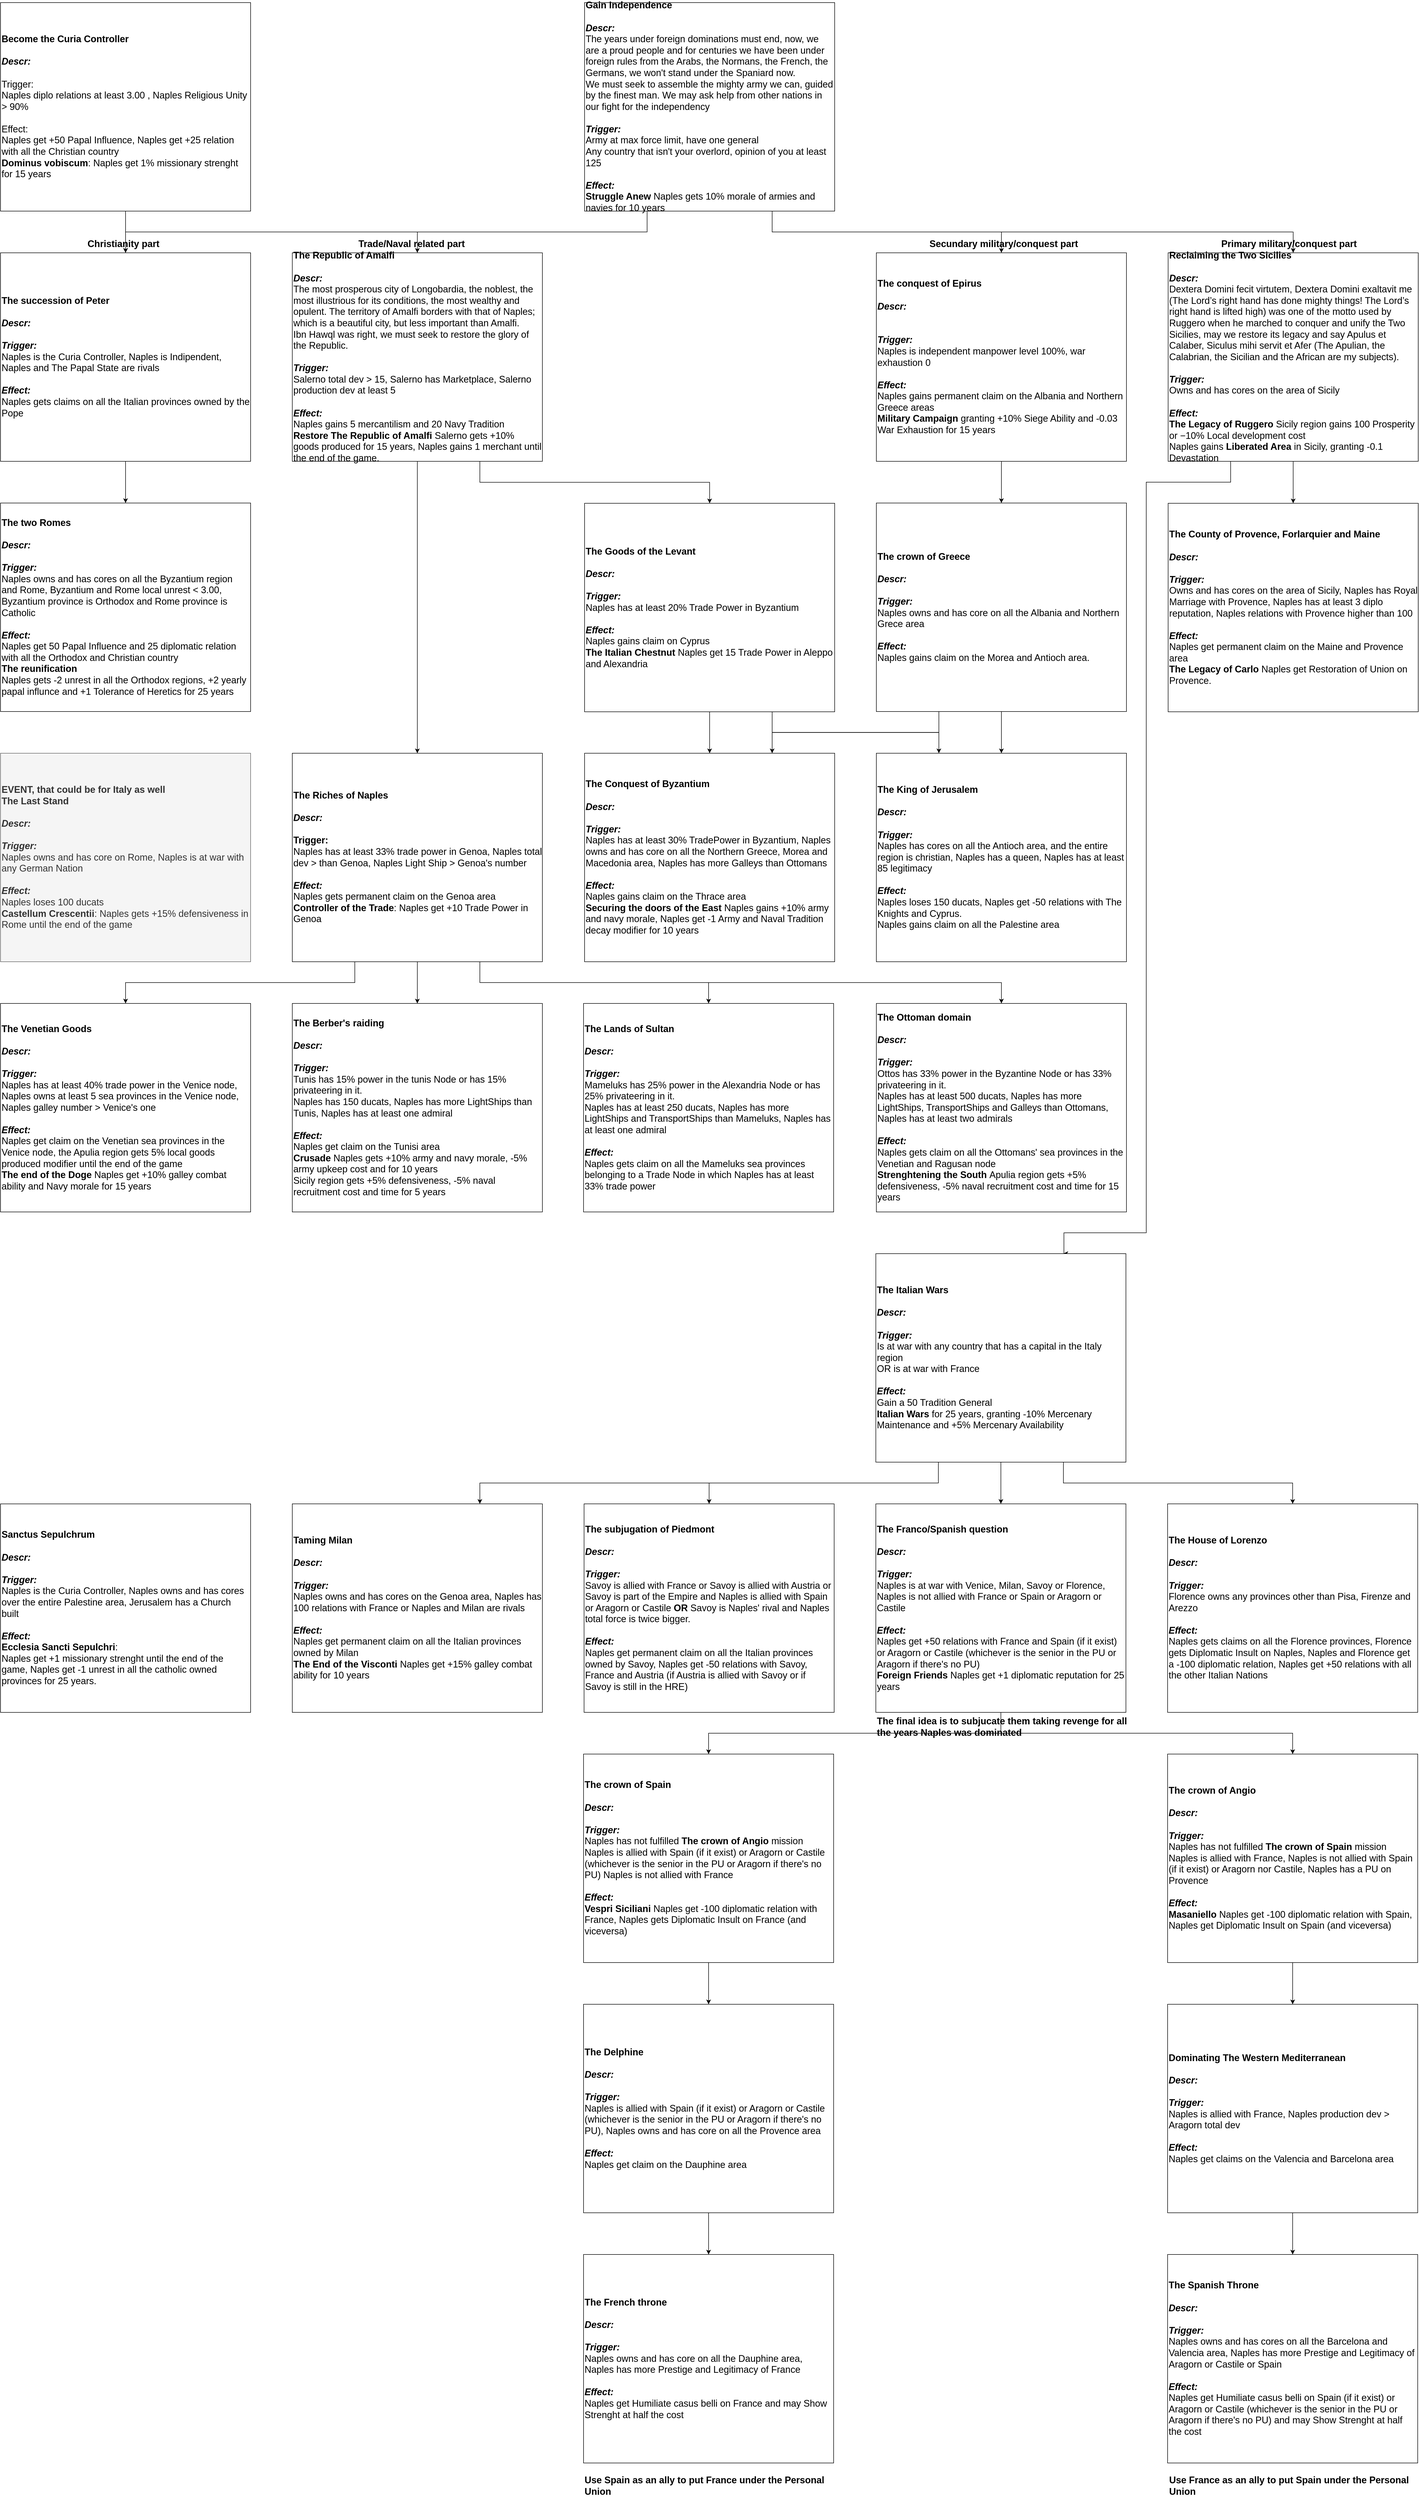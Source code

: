<mxfile pages="1" version="11.1.4" type="device"><diagram id="kzSDAJDjx9IFy4JvHGh8" name="Page-1"><mxGraphModel dx="4584" dy="1636" grid="1" gridSize="10" guides="1" tooltips="1" connect="1" arrows="1" fold="1" page="1" pageScale="1" pageWidth="827" pageHeight="1169" math="0" shadow="0"><root><mxCell id="0"/><mxCell id="1" parent="0"/><mxCell id="1duMbpfqb4n2V9v_ifHp-8" style="edgeStyle=orthogonalEdgeStyle;rounded=0;orthogonalLoop=1;jettySize=auto;html=1;exitX=0.75;exitY=1;exitDx=0;exitDy=0;fontSize=18;" parent="1" source="VS-WX2oO7uqrwknDHlsG-1" target="VS-WX2oO7uqrwknDHlsG-5" edge="1"><mxGeometry relative="1" as="geometry"/></mxCell><mxCell id="1duMbpfqb4n2V9v_ifHp-9" style="edgeStyle=orthogonalEdgeStyle;rounded=0;orthogonalLoop=1;jettySize=auto;html=1;exitX=0.25;exitY=1;exitDx=0;exitDy=0;fontSize=18;" parent="1" source="VS-WX2oO7uqrwknDHlsG-1" target="VS-WX2oO7uqrwknDHlsG-9" edge="1"><mxGeometry relative="1" as="geometry"/></mxCell><mxCell id="bOzuorMYkFxrs2pDDm80-41" style="edgeStyle=orthogonalEdgeStyle;rounded=0;orthogonalLoop=1;jettySize=auto;html=1;exitX=0.75;exitY=1;exitDx=0;exitDy=0;startArrow=none;startFill=0;strokeColor=#000000;" parent="1" source="VS-WX2oO7uqrwknDHlsG-1" target="TTL-foOcZzqklbkpSJ-E-7" edge="1"><mxGeometry relative="1" as="geometry"/></mxCell><mxCell id="bOzuorMYkFxrs2pDDm80-43" style="edgeStyle=orthogonalEdgeStyle;rounded=0;orthogonalLoop=1;jettySize=auto;html=1;exitX=0.25;exitY=1;exitDx=0;exitDy=0;startArrow=none;startFill=0;strokeColor=#000000;" parent="1" source="VS-WX2oO7uqrwknDHlsG-1" target="QzyGDQtAHyH9AOBVf9tL-3" edge="1"><mxGeometry relative="1" as="geometry"/></mxCell><mxCell id="VS-WX2oO7uqrwknDHlsG-1" value="&lt;div style=&quot;font-size: 18px&quot; align=&quot;left&quot;&gt;&lt;font style=&quot;font-size: 18px&quot;&gt;&lt;b style=&quot;font-size: 18px&quot;&gt;&lt;font style=&quot;font-size: 18px&quot;&gt;Gain Independence&lt;/font&gt;&lt;/b&gt;&lt;/font&gt;&lt;/div&gt;&lt;div style=&quot;font-size: 18px&quot; align=&quot;left&quot;&gt;&lt;font style=&quot;font-size: 18px&quot;&gt;&lt;b style=&quot;font-size: 18px&quot;&gt;&lt;font style=&quot;font-size: 18px&quot;&gt;&lt;br style=&quot;font-size: 18px&quot;&gt;&lt;/font&gt;&lt;/b&gt;&lt;/font&gt;&lt;/div&gt;&lt;div style=&quot;font-size: 18px&quot; align=&quot;left&quot;&gt;&lt;font style=&quot;font-size: 18px&quot;&gt;&lt;span style=&quot;font-size: 18px&quot;&gt;&lt;font style=&quot;font-size: 18px&quot;&gt;&lt;i&gt;&lt;b&gt;Descr:&lt;/b&gt;&lt;/i&gt;&lt;/font&gt;&lt;/span&gt;&lt;/font&gt;&lt;/div&gt;&lt;div style=&quot;font-size: 18px&quot; align=&quot;left&quot;&gt;&lt;div align=&quot;left&quot;&gt;The years under foreign dominations must end, now, we are a proud people and for centuries we have been under foreign rules from the Arabs, the Normans, the French, the Germans, we won't stand under the Spaniard now.&lt;/div&gt;&lt;div align=&quot;left&quot;&gt;We must seek to assemble the mighty army we can, guided by the finest man.&amp;nbsp;&lt;span&gt;We may ask help from other nations in our fight for the independency&lt;/span&gt;&lt;/div&gt;&lt;/div&gt;&lt;div style=&quot;font-size: 18px&quot; align=&quot;left&quot;&gt;&lt;font style=&quot;font-size: 18px&quot;&gt;&lt;br style=&quot;font-size: 18px&quot;&gt;&lt;/font&gt;&lt;/div&gt;&lt;div style=&quot;font-size: 18px&quot; align=&quot;left&quot;&gt;&lt;font style=&quot;font-size: 18px&quot;&gt;&lt;b&gt;&lt;i&gt;Trigger:&lt;/i&gt;&lt;/b&gt;&lt;/font&gt;&lt;/div&gt;&lt;div style=&quot;font-size: 18px&quot; align=&quot;left&quot;&gt;&lt;font style=&quot;font-size: 18px&quot;&gt;Army at max force limit, have one general&lt;/font&gt;&lt;/div&gt;&lt;div style=&quot;font-size: 18px&quot; align=&quot;left&quot;&gt;&lt;font style=&quot;font-size: 18px&quot;&gt;Any country that isn't your overlord, opinion of you at least 125&lt;br style=&quot;font-size: 18px&quot;&gt;&lt;/font&gt;&lt;/div&gt;&lt;div style=&quot;font-size: 18px&quot; align=&quot;left&quot;&gt;&lt;font style=&quot;font-size: 18px&quot;&gt;&lt;br style=&quot;font-size: 18px&quot;&gt;&lt;/font&gt;&lt;/div&gt;&lt;div style=&quot;font-size: 18px&quot; align=&quot;left&quot;&gt;&lt;font style=&quot;font-size: 18px&quot;&gt;&lt;font style=&quot;font-size: 18px&quot;&gt;&lt;b&gt;&lt;i&gt;Effect:&lt;/i&gt;&lt;/b&gt;&lt;/font&gt;&lt;/font&gt;&lt;/div&gt;&lt;div style=&quot;font-size: 18px&quot; align=&quot;left&quot;&gt;&lt;b style=&quot;font-size: 18px&quot;&gt;Struggle Anew &lt;/b&gt;Naples gets&amp;nbsp;&lt;span style=&quot;font-size: 18px&quot;&gt;10% morale of armies and navies for 10 years&lt;/span&gt;&lt;/div&gt;" style="rounded=0;whiteSpace=wrap;html=1;align=left;fontSize=18;" parent="1" vertex="1"><mxGeometry x="-479" width="480" height="400" as="geometry"/></mxCell><mxCell id="bOzuorMYkFxrs2pDDm80-35" style="edgeStyle=orthogonalEdgeStyle;rounded=0;orthogonalLoop=1;jettySize=auto;html=1;exitX=0.5;exitY=1;exitDx=0;exitDy=0;" parent="1" source="VS-WX2oO7uqrwknDHlsG-9" target="TTL-foOcZzqklbkpSJ-E-5" edge="1"><mxGeometry relative="1" as="geometry"/></mxCell><mxCell id="bOzuorMYkFxrs2pDDm80-36" style="edgeStyle=orthogonalEdgeStyle;rounded=0;orthogonalLoop=1;jettySize=auto;html=1;exitX=0.75;exitY=1;exitDx=0;exitDy=0;" parent="1" source="VS-WX2oO7uqrwknDHlsG-9" target="MhhXEf2dkMaLR8GYfWED-24" edge="1"><mxGeometry relative="1" as="geometry"/></mxCell><mxCell id="VS-WX2oO7uqrwknDHlsG-9" value="&lt;div style=&quot;font-size: 18px&quot;&gt;&lt;b style=&quot;font-size: 18px&quot;&gt;The Republic of Amalfi&lt;/b&gt;&lt;br style=&quot;font-size: 18px&quot;&gt;&lt;/div&gt;&lt;div style=&quot;font-size: 18px&quot;&gt;&lt;b style=&quot;font-size: 18px&quot;&gt;&lt;br&gt;&lt;/b&gt;&lt;/div&gt;&lt;div style=&quot;font-size: 18px&quot;&gt;&lt;i&gt;&lt;b&gt;Descr:&lt;/b&gt;&lt;/i&gt;&lt;/div&gt;&lt;div style=&quot;font-size: 18px&quot;&gt;&lt;div&gt;The most prosperous city of Longobardia, the noblest, the most illustrious for its conditions, the most wealthy and opulent. The territory of Amalfi borders with that of Naples; which is a beautiful city, but less important than Amalfi.&lt;/div&gt;&lt;div&gt;Ibn Hawql was right, we must seek to restore the glory of the Republic.&lt;/div&gt;&lt;/div&gt;&lt;div style=&quot;font-size: 18px&quot;&gt;&lt;font style=&quot;font-size: 18px&quot;&gt;&lt;br style=&quot;font-size: 18px&quot;&gt;&lt;/font&gt;&lt;/div&gt;&lt;div style=&quot;font-size: 18px&quot;&gt;&lt;font style=&quot;font-size: 18px&quot;&gt;&lt;i&gt;&lt;b&gt;Trigger:&lt;/b&gt;&lt;/i&gt;&lt;/font&gt;&lt;/div&gt;&lt;div style=&quot;font-size: 18px&quot;&gt;&lt;font style=&quot;font-size: 18px&quot;&gt;Salerno total dev &amp;gt; 15, Salerno has Marketplace, Salerno production dev at least 5&lt;br style=&quot;font-size: 18px&quot;&gt;&lt;/font&gt;&lt;/div&gt;&lt;div style=&quot;font-size: 18px&quot;&gt;&lt;font style=&quot;font-size: 18px&quot;&gt;&lt;br style=&quot;font-size: 18px&quot;&gt;&lt;/font&gt;&lt;/div&gt;&lt;div style=&quot;font-size: 18px&quot;&gt;&lt;font style=&quot;font-size: 18px&quot;&gt;&lt;b&gt;&lt;i&gt;Effect:&lt;/i&gt;&lt;/b&gt;&lt;/font&gt;&lt;/div&gt;&lt;div style=&quot;font-size: 18px&quot;&gt;&lt;font style=&quot;font-size: 18px&quot;&gt;Naples gains 5 mercantilism and 20 Navy Tradition&lt;br style=&quot;font-size: 18px&quot;&gt;&lt;/font&gt;&lt;/div&gt;&lt;div style=&quot;font-size: 18px&quot;&gt;&lt;font style=&quot;font-size: 18px&quot;&gt;&lt;b style=&quot;font-size: 18px&quot;&gt;Restore The Republic of Amalfi &lt;/b&gt;&lt;span style=&quot;font-size: 18px&quot;&gt;Salerno gets +10% goods produced for 15 years, Naples gains 1 merchant until the end of the game.&lt;/span&gt;&lt;/font&gt;&lt;/div&gt;" style="rounded=0;whiteSpace=wrap;html=1;align=left;fontSize=18;" parent="1" vertex="1"><mxGeometry x="-1040" y="480" width="480" height="400" as="geometry"/></mxCell><mxCell id="1duMbpfqb4n2V9v_ifHp-16" style="edgeStyle=orthogonalEdgeStyle;rounded=0;orthogonalLoop=1;jettySize=auto;html=1;exitX=0.5;exitY=1;exitDx=0;exitDy=0;fontSize=18;strokeColor=#000000;" parent="1" source="MhhXEf2dkMaLR8GYfWED-24" target="MhhXEf2dkMaLR8GYfWED-9" edge="1"><mxGeometry relative="1" as="geometry"/></mxCell><mxCell id="1duMbpfqb4n2V9v_ifHp-20" style="edgeStyle=orthogonalEdgeStyle;orthogonalLoop=1;jettySize=auto;html=1;exitX=0.75;exitY=1;exitDx=0;exitDy=0;entryX=0.25;entryY=0;entryDx=0;entryDy=0;fontSize=18;rounded=0;" parent="1" source="MhhXEf2dkMaLR8GYfWED-24" target="RY6bV1tEoKLAPhizA7e0-5" edge="1"><mxGeometry relative="1" as="geometry"/></mxCell><mxCell id="MhhXEf2dkMaLR8GYfWED-24" value="&lt;div style=&quot;font-size: 18px&quot;&gt;&lt;b style=&quot;font-size: 18px&quot;&gt;The Goods of the Levant&lt;/b&gt;&lt;/div&gt;&lt;div style=&quot;font-size: 18px&quot;&gt;&lt;div&gt;&lt;b&gt;&lt;i&gt;&lt;br class=&quot;Apple-interchange-newline&quot;&gt;Descr:&lt;/i&gt;&lt;/b&gt;&lt;/div&gt;&lt;div&gt;&lt;b&gt;&lt;i&gt;&lt;br&gt;&lt;/i&gt;&lt;/b&gt;&lt;/div&gt;&lt;/div&gt;&lt;div style=&quot;font-size: 18px&quot;&gt;&lt;font style=&quot;font-size: 18px&quot;&gt;&lt;b&gt;&lt;i&gt;Trigger:&lt;/i&gt;&lt;/b&gt;&lt;/font&gt;&lt;/div&gt;&lt;div style=&quot;font-size: 18px&quot;&gt;&lt;font style=&quot;font-size: 18px&quot;&gt;Naples has at least 20% Trade Power in Byzantium&lt;br style=&quot;font-size: 18px&quot;&gt;&lt;/font&gt;&lt;/div&gt;&lt;div style=&quot;font-size: 18px&quot;&gt;&lt;font style=&quot;font-size: 18px&quot;&gt;&lt;br style=&quot;font-size: 18px&quot;&gt;&lt;/font&gt;&lt;/div&gt;&lt;div style=&quot;font-size: 18px&quot;&gt;&lt;font style=&quot;font-size: 18px&quot;&gt;&lt;b&gt;&lt;i&gt;Effect:&lt;/i&gt;&lt;/b&gt;&lt;/font&gt;&lt;/div&gt;&lt;div style=&quot;font-size: 18px&quot;&gt;&lt;font style=&quot;font-size: 18px&quot;&gt;Naples gains claim on Cyprus&lt;/font&gt;&lt;/div&gt;&lt;div style=&quot;font-size: 18px&quot;&gt;&lt;font style=&quot;font-size: 18px&quot;&gt;&lt;span style=&quot;font-size: 18px&quot;&gt;&lt;b style=&quot;font-size: 18px&quot;&gt;The&lt;/b&gt;&lt;/span&gt;&lt;b style=&quot;font-size: 18px&quot;&gt; Italian Chestnut &lt;/b&gt;&lt;span style=&quot;font-size: 18px&quot;&gt;Naples get 15 Trade Power in Aleppo and Alexandria&lt;/span&gt;&lt;/font&gt;&lt;/div&gt;" style="rounded=0;whiteSpace=wrap;html=1;align=left;fontSize=18;" parent="1" vertex="1"><mxGeometry x="-479" y="960.5" width="480" height="400" as="geometry"/></mxCell><mxCell id="h8s-hCxMcf2PMTDbwtCN-47" value="&lt;div style=&quot;font-size: 18px&quot;&gt;&lt;b style=&quot;font-size: 18px&quot;&gt;The Berber's raiding&lt;/b&gt;&lt;br style=&quot;font-size: 18px&quot;&gt;&lt;/div&gt;&lt;div style=&quot;font-size: 18px&quot;&gt;&lt;font style=&quot;font-size: 18px&quot;&gt;&lt;div&gt;&lt;b&gt;&lt;i&gt;&lt;br class=&quot;Apple-interchange-newline&quot;&gt;Descr:&lt;/i&gt;&lt;/b&gt;&lt;/div&gt;&lt;div&gt;&lt;b&gt;&lt;i&gt;&lt;br&gt;&lt;/i&gt;&lt;/b&gt;&lt;/div&gt;&lt;/font&gt;&lt;/div&gt;&lt;div style=&quot;font-size: 18px&quot;&gt;&lt;font style=&quot;font-size: 18px&quot;&gt;&lt;b&gt;&lt;i&gt;Trigger:&lt;/i&gt;&lt;/b&gt;&lt;/font&gt;&lt;/div&gt;&lt;div style=&quot;font-size: 18px&quot;&gt;&lt;font style=&quot;font-size: 18px&quot;&gt;Tunis has 15% power in the tunis Node or has 15% privateering in it.&lt;/font&gt;&lt;/div&gt;&lt;div style=&quot;font-size: 18px&quot;&gt;Naples has 150 ducats, Naples has more LightShips than Tunis, Naples has at least one admiral&lt;/div&gt;&lt;div style=&quot;font-size: 18px&quot;&gt;&lt;br style=&quot;font-size: 18px&quot;&gt;&lt;/div&gt;&lt;div style=&quot;font-size: 18px&quot;&gt;&lt;font style=&quot;font-size: 18px&quot;&gt;&lt;b&gt;&lt;i&gt;Effect:&lt;/i&gt;&lt;/b&gt;&lt;/font&gt;&lt;/div&gt;&lt;div style=&quot;font-size: 18px&quot;&gt;&lt;font style=&quot;font-size: 18px&quot;&gt;Naples get claim on the Tunisi area&lt;br style=&quot;font-size: 18px&quot;&gt;&lt;/font&gt;&lt;/div&gt;&lt;div style=&quot;font-size: 18px&quot;&gt;&lt;font style=&quot;font-size: 18px&quot;&gt;&lt;b style=&quot;font-size: 18px&quot;&gt;Crusade &lt;/b&gt;Naples gets +10% army and navy morale, -5% army upkeep cost and for 10 years&lt;/font&gt;&lt;/div&gt;&lt;div style=&quot;font-size: 18px&quot;&gt;&lt;font style=&quot;font-size: 18px&quot;&gt;Sicily region gets +5% defensiveness, -5% naval recruitment cost and time for 5 years&lt;/font&gt;&lt;/div&gt;" style="rounded=0;whiteSpace=wrap;html=1;align=left;fontSize=18;" parent="1" vertex="1"><mxGeometry x="-1040" y="1920" width="480" height="400" as="geometry"/></mxCell><mxCell id="MhhXEf2dkMaLR8GYfWED-28" value="&lt;div style=&quot;font-size: 18px&quot;&gt;&lt;b style=&quot;font-size: 18px&quot;&gt;The Lands of Sultan&lt;/b&gt;&lt;br style=&quot;font-size: 18px&quot;&gt;&lt;/div&gt;&lt;div style=&quot;font-size: 18px&quot;&gt;&lt;font style=&quot;font-size: 18px&quot;&gt;&lt;div&gt;&lt;b&gt;&lt;i&gt;&lt;br class=&quot;Apple-interchange-newline&quot;&gt;Descr:&lt;/i&gt;&lt;/b&gt;&lt;/div&gt;&lt;div&gt;&lt;b&gt;&lt;i&gt;&lt;br&gt;&lt;/i&gt;&lt;/b&gt;&lt;/div&gt;&lt;/font&gt;&lt;/div&gt;&lt;div style=&quot;font-size: 18px&quot;&gt;&lt;font style=&quot;font-size: 18px&quot;&gt;&lt;b&gt;&lt;i&gt;Trigger:&lt;/i&gt;&lt;/b&gt;&lt;br style=&quot;font-size: 18px&quot;&gt;&lt;/font&gt;&lt;/div&gt;&lt;div style=&quot;font-size: 18px&quot;&gt;&lt;font style=&quot;font-size: 18px&quot;&gt;Mameluks has 25% power in the Alexandria Node or has 25% privateering in it.&lt;br style=&quot;font-size: 18px&quot;&gt;&lt;/font&gt;&lt;/div&gt;&lt;div style=&quot;font-size: 18px&quot;&gt;&lt;font style=&quot;font-size: 18px&quot;&gt;Naples has at least 250 ducats,&amp;nbsp;Naples has more LightShips and TransportShips than Mameluks, Naples has at least one admiral&lt;br style=&quot;font-size: 18px&quot;&gt;&lt;/font&gt;&lt;/div&gt;&lt;div style=&quot;font-size: 18px&quot;&gt;&lt;br style=&quot;font-size: 18px&quot;&gt;&lt;/div&gt;&lt;div style=&quot;font-size: 18px&quot;&gt;&lt;font style=&quot;font-size: 18px&quot;&gt;&lt;b&gt;&lt;i&gt;Effect:&amp;nbsp;&lt;/i&gt;&lt;/b&gt;&lt;/font&gt;&lt;/div&gt;&lt;div style=&quot;font-size: 18px&quot;&gt;&lt;font style=&quot;font-size: 18px&quot;&gt;Naples gets claim on all the Mameluks sea provinces belonging to a Trade Node in which Naples has at least 33% trade power&lt;/font&gt;&lt;/div&gt;" style="rounded=0;whiteSpace=wrap;html=1;align=left;fontSize=18;" parent="1" vertex="1"><mxGeometry x="-481" y="1920" width="480" height="400" as="geometry"/></mxCell><mxCell id="P5uSyu9H-YGCMaFT_hb3-5" value="&lt;div style=&quot;font-size: 18px&quot;&gt;&lt;b style=&quot;font-size: 18px&quot;&gt;The Ottoman domain&lt;/b&gt;&lt;br style=&quot;font-size: 18px&quot;&gt;&lt;/div&gt;&lt;div style=&quot;font-size: 18px&quot;&gt;&lt;font style=&quot;font-size: 18px&quot;&gt;&lt;div&gt;&lt;b&gt;&lt;i&gt;&lt;br class=&quot;Apple-interchange-newline&quot;&gt;Descr:&lt;/i&gt;&lt;/b&gt;&lt;/div&gt;&lt;div&gt;&lt;b&gt;&lt;i&gt;&lt;br&gt;&lt;/i&gt;&lt;/b&gt;&lt;/div&gt;&lt;/font&gt;&lt;/div&gt;&lt;div style=&quot;font-size: 18px&quot;&gt;&lt;font style=&quot;font-size: 18px&quot;&gt;&lt;b&gt;&lt;i&gt;Trigger:&lt;/i&gt;&lt;/b&gt;&lt;br style=&quot;font-size: 18px&quot;&gt;&lt;/font&gt;&lt;/div&gt;&lt;div style=&quot;font-size: 18px&quot;&gt;&lt;font style=&quot;font-size: 18px&quot;&gt;Ottos has 33% power in the Byzantine Node or has 33% privateering in it.&lt;br style=&quot;font-size: 18px&quot;&gt;&lt;/font&gt;&lt;/div&gt;&lt;div style=&quot;font-size: 18px&quot;&gt;Naples has at least 500 ducats, Naples has more LightShips, TransportShips and Galleys than Ottomans, Naples has at least two admirals&lt;br style=&quot;font-size: 18px&quot;&gt;&lt;/div&gt;&lt;div style=&quot;font-size: 18px&quot;&gt;&lt;br style=&quot;font-size: 18px&quot;&gt;&lt;/div&gt;&lt;div style=&quot;font-size: 18px&quot;&gt;&lt;font style=&quot;font-size: 18px&quot;&gt;&lt;b&gt;&lt;i&gt;Effect: &lt;/i&gt;&lt;/b&gt;&lt;/font&gt;&lt;font style=&quot;font-size: 18px&quot;&gt;&lt;font style=&quot;font-size: 18px&quot;&gt;&lt;br style=&quot;font-size: 18px&quot;&gt;&lt;/font&gt;&lt;/font&gt;&lt;/div&gt;&lt;div style=&quot;font-size: 18px&quot;&gt;&lt;font style=&quot;font-size: 18px&quot;&gt;Naples gets claim on all the Ottomans' sea provinces in the Venetian and Ragusan node&lt;/font&gt;&lt;/div&gt;&lt;div style=&quot;font-size: 18px&quot;&gt;&lt;b style=&quot;font-size: 18px&quot;&gt;Strenghtening the South&lt;/b&gt;&amp;nbsp;Apulia region gets +5% defensiveness, -5% naval recruitment cost and time for 15 years&lt;/div&gt;" style="rounded=0;whiteSpace=wrap;html=1;align=left;fontSize=18;" parent="1" vertex="1"><mxGeometry x="81" y="1920" width="480" height="400" as="geometry"/></mxCell><mxCell id="bOzuorMYkFxrs2pDDm80-40" style="edgeStyle=orthogonalEdgeStyle;rounded=0;orthogonalLoop=1;jettySize=auto;html=1;exitX=0.75;exitY=1;exitDx=0;exitDy=0;strokeColor=#000000;" parent="1" source="TTL-foOcZzqklbkpSJ-E-5" target="MhhXEf2dkMaLR8GYfWED-28" edge="1"><mxGeometry relative="1" as="geometry"/></mxCell><mxCell id="N_-KO8vuTieJ9Aod_Hna-6" style="edgeStyle=orthogonalEdgeStyle;rounded=0;orthogonalLoop=1;jettySize=auto;html=1;exitX=0.5;exitY=1;exitDx=0;exitDy=0;" edge="1" parent="1" source="TTL-foOcZzqklbkpSJ-E-5" target="h8s-hCxMcf2PMTDbwtCN-47"><mxGeometry relative="1" as="geometry"/></mxCell><mxCell id="N_-KO8vuTieJ9Aod_Hna-7" style="edgeStyle=orthogonalEdgeStyle;rounded=0;orthogonalLoop=1;jettySize=auto;html=1;exitX=0.25;exitY=1;exitDx=0;exitDy=0;" edge="1" parent="1" source="TTL-foOcZzqklbkpSJ-E-5" target="TTL-foOcZzqklbkpSJ-E-3"><mxGeometry relative="1" as="geometry"/></mxCell><mxCell id="N_-KO8vuTieJ9Aod_Hna-8" style="edgeStyle=orthogonalEdgeStyle;rounded=0;orthogonalLoop=1;jettySize=auto;html=1;exitX=0.75;exitY=1;exitDx=0;exitDy=0;" edge="1" parent="1" source="TTL-foOcZzqklbkpSJ-E-5" target="P5uSyu9H-YGCMaFT_hb3-5"><mxGeometry relative="1" as="geometry"/></mxCell><mxCell id="TTL-foOcZzqklbkpSJ-E-5" value="&lt;div style=&quot;font-size: 18px&quot;&gt;&lt;b style=&quot;font-size: 18px&quot;&gt;The Riches of Naples&lt;/b&gt;&lt;br style=&quot;font-size: 18px&quot;&gt;&lt;/div&gt;&lt;div style=&quot;font-size: 18px&quot;&gt;&lt;font style=&quot;font-size: 18px&quot;&gt;&lt;div&gt;&lt;b&gt;&lt;i&gt;&lt;br class=&quot;Apple-interchange-newline&quot;&gt;Descr:&lt;/i&gt;&lt;/b&gt;&lt;/div&gt;&lt;div&gt;&lt;b&gt;&lt;i&gt;&lt;br&gt;&lt;/i&gt;&lt;/b&gt;&lt;/div&gt;&lt;/font&gt;&lt;/div&gt;&lt;div style=&quot;font-size: 18px&quot;&gt;&lt;font style=&quot;font-size: 18px&quot;&gt;&lt;b&gt;Trigger:&lt;/b&gt;&lt;/font&gt;&lt;/div&gt;&lt;div style=&quot;font-size: 18px&quot;&gt;&lt;font style=&quot;font-size: 18px&quot;&gt;Naples has at least 33% trade power in Genoa, Naples total dev &amp;gt; than Genoa, Naples Light Ship &amp;gt; Genoa's number&lt;br style=&quot;font-size: 18px&quot;&gt;&lt;/font&gt;&lt;/div&gt;&lt;div style=&quot;font-size: 18px&quot;&gt;&lt;font style=&quot;font-size: 18px&quot;&gt;&lt;br style=&quot;font-size: 18px&quot;&gt;&lt;/font&gt;&lt;/div&gt;&lt;font style=&quot;font-size: 18px&quot;&gt;&lt;b&gt;&lt;i&gt;Effect:&lt;/i&gt;&lt;/b&gt;&lt;br style=&quot;font-size: 18px&quot;&gt;Naples gets permanent claim on the Genoa area&lt;br style=&quot;font-size: 18px&quot;&gt;&lt;b style=&quot;font-size: 18px&quot;&gt;Controller of the Trade&lt;/b&gt;:&amp;nbsp;Naples get +10 Trade Power in Genoa&lt;/font&gt;" style="rounded=0;whiteSpace=wrap;html=1;align=left;fontSize=18;" parent="1" vertex="1"><mxGeometry x="-1040" y="1440" width="480" height="400" as="geometry"/></mxCell><mxCell id="h8s-hCxMcf2PMTDbwtCN-36" value="&lt;div style=&quot;font-size: 18px&quot;&gt;&lt;b style=&quot;font-size: 18px&quot;&gt;Taming Milan&lt;/b&gt;&lt;br style=&quot;font-size: 18px&quot;&gt;&lt;/div&gt;&lt;div style=&quot;font-size: 18px&quot;&gt;&lt;font style=&quot;font-size: 18px&quot;&gt;&lt;div&gt;&lt;b&gt;&lt;i&gt;&lt;br class=&quot;Apple-interchange-newline&quot;&gt;Descr:&lt;/i&gt;&lt;/b&gt;&lt;/div&gt;&lt;div&gt;&lt;b&gt;&lt;i&gt;&lt;br&gt;&lt;/i&gt;&lt;/b&gt;&lt;/div&gt;&lt;/font&gt;&lt;/div&gt;&lt;div style=&quot;font-size: 18px&quot;&gt;&lt;font style=&quot;font-size: 18px&quot;&gt;&lt;b&gt;&lt;i&gt;Trigger:&lt;/i&gt;&lt;/b&gt;&lt;/font&gt;&lt;/div&gt;&lt;div style=&quot;font-size: 18px&quot;&gt;&lt;font style=&quot;font-size: 18px&quot;&gt;Naples owns and has cores on the Genoa area, Naples has 100 relations with France or Naples and Milan are rivals&lt;/font&gt;&lt;/div&gt;&lt;div style=&quot;font-size: 18px&quot;&gt;&lt;font style=&quot;font-size: 18px&quot;&gt;&lt;br style=&quot;font-size: 18px&quot;&gt;&lt;/font&gt;&lt;/div&gt;&lt;font style=&quot;font-size: 18px&quot;&gt;&lt;b&gt;&lt;i&gt;Effect:&lt;/i&gt;&lt;/b&gt;&lt;br style=&quot;font-size: 18px&quot;&gt;Naples get permanent claim on all the Italian provinces owned by Milan&lt;br style=&quot;font-size: 18px&quot;&gt;&lt;b style=&quot;font-size: 18px&quot;&gt;The End of the Visconti &lt;/b&gt;Naples get +15% galley combat ability for 10 years&lt;/font&gt;" style="rounded=0;whiteSpace=wrap;html=1;align=left;fontSize=18;" parent="1" vertex="1"><mxGeometry x="-1040" y="2880" width="480" height="400" as="geometry"/></mxCell><mxCell id="TTL-foOcZzqklbkpSJ-E-3" value="&lt;b style=&quot;font-size: 18px&quot;&gt;The Venetian Goods&lt;br style=&quot;font-size: 18px&quot;&gt;&lt;/b&gt;&lt;div&gt;&lt;b&gt;&lt;i&gt;&lt;br class=&quot;Apple-interchange-newline&quot;&gt;Descr:&lt;/i&gt;&lt;/b&gt;&lt;/div&gt;&lt;div&gt;&lt;b&gt;&lt;i&gt;&lt;br&gt;&lt;/i&gt;&lt;/b&gt;&lt;/div&gt;&lt;div style=&quot;font-size: 18px&quot;&gt;&lt;font style=&quot;font-size: 18px&quot;&gt;&lt;b&gt;&lt;i&gt;Trigger:&lt;/i&gt;&lt;/b&gt;&lt;/font&gt;&lt;/div&gt;&lt;div style=&quot;font-size: 18px&quot;&gt;&lt;font style=&quot;font-size: 18px&quot;&gt;Naples has at least 40% trade power in the Venice node, Naples owns at least 5 sea provinces in the Venice node, Naples galley number &amp;gt; Venice's one&lt;/font&gt;&lt;/div&gt;&lt;div style=&quot;font-size: 18px&quot;&gt;&lt;font style=&quot;font-size: 18px&quot;&gt;&lt;br style=&quot;font-size: 18px&quot;&gt;&lt;/font&gt;&lt;/div&gt;&lt;div style=&quot;font-size: 18px&quot;&gt;&lt;font style=&quot;font-size: 18px&quot;&gt;&lt;span style=&quot;font-size: 18px&quot;&gt;&lt;b&gt;&lt;i&gt;Effect:&lt;/i&gt;&lt;/b&gt;&lt;/span&gt;&lt;/font&gt;&lt;/div&gt;&lt;div style=&quot;font-size: 18px&quot;&gt;&lt;font style=&quot;font-size: 18px&quot;&gt;&lt;span style=&quot;font-size: 18px&quot;&gt;Naples get claim on the Venetian sea provinces in the Venice node, the Apulia region gets 5% local goods produced modifier until the end of the game&lt;/span&gt;&lt;/font&gt;&lt;/div&gt;&lt;div style=&quot;font-size: 18px&quot;&gt;&lt;font style=&quot;font-size: 18px&quot;&gt;&lt;span style=&quot;font-size: 18px&quot;&gt;&lt;b style=&quot;font-size: 18px&quot;&gt;The end of the Doge&lt;/b&gt;&amp;nbsp;Naples get +10% galley combat ability and Navy morale for 15 years&lt;/span&gt;&lt;/font&gt;&lt;/div&gt;" style="rounded=0;whiteSpace=wrap;html=1;align=left;fontSize=18;" parent="1" vertex="1"><mxGeometry x="-1600" y="1920" width="480" height="400" as="geometry"/></mxCell><mxCell id="w6SWjsJNd_PJqNKlExnE-12" value="" style="edgeStyle=orthogonalEdgeStyle;rounded=0;orthogonalLoop=1;jettySize=auto;html=1;" parent="1" edge="1"><mxGeometry relative="1" as="geometry"><mxPoint x="-1360" y="720.071" as="sourcePoint"/></mxGeometry></mxCell><mxCell id="w6SWjsJNd_PJqNKlExnE-16" value="" style="edgeStyle=orthogonalEdgeStyle;rounded=0;orthogonalLoop=1;jettySize=auto;html=1;" parent="1" edge="1"><mxGeometry relative="1" as="geometry"><mxPoint x="-1360" y="1120.071" as="sourcePoint"/></mxGeometry></mxCell><mxCell id="w6SWjsJNd_PJqNKlExnE-60" style="edgeStyle=orthogonalEdgeStyle;rounded=0;orthogonalLoop=1;jettySize=auto;html=1;exitX=0.5;exitY=1;exitDx=0;exitDy=0;fontSize=18;" parent="1" source="VS-WX2oO7uqrwknDHlsG-5" target="lmZJsWOGnojVx7NxOb81-1" edge="1"><mxGeometry relative="1" as="geometry"/></mxCell><mxCell id="bOzuorMYkFxrs2pDDm80-25" style="edgeStyle=orthogonalEdgeStyle;rounded=0;orthogonalLoop=1;jettySize=auto;html=1;exitX=0.25;exitY=1;exitDx=0;exitDy=0;entryX=0.75;entryY=0;entryDx=0;entryDy=0;" parent="1" source="VS-WX2oO7uqrwknDHlsG-5" target="TTL-foOcZzqklbkpSJ-E-16" edge="1"><mxGeometry relative="1" as="geometry"><Array as="points"><mxPoint x="761" y="920"/><mxPoint x="599" y="920"/><mxPoint x="599" y="2360"/><mxPoint x="441" y="2360"/></Array></mxGeometry></mxCell><mxCell id="VS-WX2oO7uqrwknDHlsG-5" value="&lt;div style=&quot;font-size: 18px&quot;&gt;&lt;b style=&quot;font-size: 18px&quot;&gt;Reclaiming the Two Sicilies&lt;/b&gt;&lt;br style=&quot;font-size: 18px&quot;&gt;&lt;/div&gt;&lt;div&gt;&lt;font&gt;&lt;div&gt;&lt;b style=&quot;font-size: 18px&quot;&gt;&lt;i&gt;&lt;br class=&quot;Apple-interchange-newline&quot;&gt;Descr:&lt;/i&gt;&lt;/b&gt;&lt;/div&gt;&lt;div&gt;&lt;span&gt;Dextera Domini fecit virtutem, Dextera Domini exaltavit me (The Lord’s right hand has done mighty things! The Lord’s right hand is lifted high) was one of the motto used by Ruggero when he marched to conquer and unify the Two Sicilies, may we restore its legacy and say Apulus et Calaber, Siculus mihi servit et Afer (The Apulian, the Calabrian, the Sicilian and the African are my subjects)&lt;/span&gt;&lt;span style=&quot;font-size: 18px&quot;&gt;.&lt;/span&gt;&lt;/div&gt;&lt;/font&gt;&lt;/div&gt;&lt;div style=&quot;font-size: 18px&quot;&gt;&lt;font style=&quot;font-size: 18px&quot;&gt;&lt;br&gt;&lt;/font&gt;&lt;/div&gt;&lt;div style=&quot;font-size: 18px&quot;&gt;&lt;font style=&quot;font-size: 18px&quot;&gt;&lt;b&gt;&lt;i&gt;Trigger:&lt;/i&gt;&lt;/b&gt;&lt;/font&gt;&lt;/div&gt;&lt;div style=&quot;font-size: 18px&quot;&gt;&lt;font style=&quot;font-size: 18px&quot;&gt;Owns and has cores on the area of Sicily &lt;br style=&quot;font-size: 18px&quot;&gt;&lt;/font&gt;&lt;/div&gt;&lt;div style=&quot;font-size: 18px&quot;&gt;&lt;font style=&quot;font-size: 18px&quot;&gt;&lt;br style=&quot;font-size: 18px&quot;&gt;&lt;/font&gt;&lt;/div&gt;&lt;div style=&quot;font-size: 18px&quot;&gt;&lt;font style=&quot;font-size: 18px&quot;&gt;&lt;b&gt;&lt;i&gt;Effect:&lt;/i&gt;&lt;/b&gt;&lt;/font&gt;&lt;/div&gt;&lt;div style=&quot;font-size: 18px&quot;&gt;&lt;font style=&quot;font-size: 18px&quot;&gt;&lt;b style=&quot;font-size: 18px&quot;&gt;The Legacy of Ruggero &lt;/b&gt;&lt;/font&gt;&lt;font style=&quot;font-size: 18px&quot;&gt;&lt;font style=&quot;font-size: 18px&quot;&gt;Sicily region gains 100 Prosperity or&amp;nbsp;&lt;span class=&quot;effect-green&quot; style=&quot;font-size: 18px&quot;&gt;−10%&lt;/span&gt; Local development cost&amp;nbsp;&lt;br style=&quot;font-size: 18px&quot;&gt;Naples gains&amp;nbsp;&lt;b style=&quot;font-size: 18px&quot;&gt;Liberated Area&lt;/b&gt;&amp;nbsp;in Sicily, granting -0.1 Devastation&lt;/font&gt;&lt;/font&gt;&lt;/div&gt;" style="rounded=0;whiteSpace=wrap;html=1;align=left;fontSize=18;" parent="1" vertex="1"><mxGeometry x="641" y="480" width="480" height="400" as="geometry"/></mxCell><mxCell id="lmZJsWOGnojVx7NxOb81-1" value="&lt;div style=&quot;font-size: 18px&quot;&gt;&lt;b style=&quot;font-size: 18px&quot;&gt;The County of Provence, Forlarquier and Maine&lt;/b&gt;&lt;/div&gt;&lt;div&gt;&lt;b&gt;&lt;i&gt;&lt;br class=&quot;Apple-interchange-newline&quot;&gt;Descr:&lt;/i&gt;&lt;/b&gt;&lt;/div&gt;&lt;div style=&quot;font-size: 18px&quot;&gt;&lt;span&gt;&lt;br&gt;&lt;/span&gt;&lt;/div&gt;&lt;div style=&quot;font-size: 18px&quot;&gt;&lt;b&gt;&lt;i&gt;&lt;span&gt;Trigger:&lt;/span&gt;&lt;br&gt;&lt;/i&gt;&lt;/b&gt;&lt;/div&gt;&lt;div style=&quot;font-size: 18px&quot;&gt;&lt;font style=&quot;font-size: 18px&quot;&gt;Owns and has cores on the area of Sicily, Naples has Royal Marriage with Provence, Naples has at least 3 diplo reputation, Naples relations with Provence higher than 100&lt;br style=&quot;font-size: 18px&quot;&gt;&lt;/font&gt;&lt;/div&gt;&lt;div style=&quot;font-size: 18px&quot;&gt;&lt;font style=&quot;font-size: 18px&quot;&gt;&lt;br style=&quot;font-size: 18px&quot;&gt;&lt;/font&gt;&lt;/div&gt;&lt;div style=&quot;font-size: 18px&quot;&gt;&lt;font style=&quot;font-size: 18px&quot;&gt;&lt;b&gt;&lt;i&gt;Effect:&lt;/i&gt;&lt;/b&gt;&lt;/font&gt;&lt;/div&gt;&lt;div style=&quot;font-size: 18px&quot;&gt;&lt;font style=&quot;font-size: 18px&quot;&gt;Naples get permanent claim on the Maine and Provence area&lt;br style=&quot;font-size: 18px&quot;&gt;&lt;/font&gt;&lt;/div&gt;&lt;div style=&quot;font-size: 18px&quot;&gt;&lt;font style=&quot;font-size: 18px&quot;&gt;&lt;b style=&quot;font-size: 18px&quot;&gt;The Legacy of Carlo&amp;nbsp;&lt;/b&gt;Naples get Restoration of Union on Provence.&lt;/font&gt;&lt;font style=&quot;font-size: 18px&quot;&gt;&lt;font style=&quot;font-size: 18px&quot;&gt;&lt;br style=&quot;font-size: 18px&quot;&gt;&lt;/font&gt;&lt;/font&gt;&lt;/div&gt;" style="rounded=0;whiteSpace=wrap;html=1;align=left;fontSize=18;" parent="1" vertex="1"><mxGeometry x="641" y="960.5" width="480" height="400" as="geometry"/></mxCell><mxCell id="w6SWjsJNd_PJqNKlExnE-21" style="edgeStyle=orthogonalEdgeStyle;rounded=0;orthogonalLoop=1;jettySize=auto;html=1;exitX=0.25;exitY=1;exitDx=0;exitDy=0;entryX=0.75;entryY=0;entryDx=0;entryDy=0;fontSize=18;" parent="1" source="TTL-foOcZzqklbkpSJ-E-16" target="h8s-hCxMcf2PMTDbwtCN-36" edge="1"><mxGeometry relative="1" as="geometry"/></mxCell><mxCell id="bOzuorMYkFxrs2pDDm80-32" style="edgeStyle=orthogonalEdgeStyle;rounded=0;orthogonalLoop=1;jettySize=auto;html=1;exitX=0.25;exitY=1;exitDx=0;exitDy=0;" parent="1" source="TTL-foOcZzqklbkpSJ-E-16" target="yrQwM_ZOXLAgXuqmaFQ8-151" edge="1"><mxGeometry relative="1" as="geometry"/></mxCell><mxCell id="N_-KO8vuTieJ9Aod_Hna-9" style="edgeStyle=orthogonalEdgeStyle;rounded=0;orthogonalLoop=1;jettySize=auto;html=1;exitX=0.5;exitY=1;exitDx=0;exitDy=0;" edge="1" parent="1" source="TTL-foOcZzqklbkpSJ-E-16" target="QzyGDQtAHyH9AOBVf9tL-16"><mxGeometry relative="1" as="geometry"/></mxCell><mxCell id="N_-KO8vuTieJ9Aod_Hna-13" style="edgeStyle=orthogonalEdgeStyle;rounded=0;orthogonalLoop=1;jettySize=auto;html=1;exitX=0.75;exitY=1;exitDx=0;exitDy=0;" edge="1" parent="1" source="TTL-foOcZzqklbkpSJ-E-16" target="h8s-hCxMcf2PMTDbwtCN-41"><mxGeometry relative="1" as="geometry"/></mxCell><mxCell id="TTL-foOcZzqklbkpSJ-E-16" value="&lt;b style=&quot;font-size: 18px&quot;&gt;The Italian Wars&lt;br&gt;&lt;/b&gt;&lt;div&gt;&lt;b&gt;&lt;i&gt;&lt;br class=&quot;Apple-interchange-newline&quot;&gt;Descr:&lt;/i&gt;&lt;/b&gt;&lt;/div&gt;&lt;div&gt;&lt;b&gt;&lt;i&gt;&lt;br&gt;&lt;/i&gt;&lt;/b&gt;&lt;/div&gt;&lt;div style=&quot;font-size: 18px&quot;&gt;&lt;font style=&quot;font-size: 18px&quot;&gt;&lt;b&gt;&lt;i&gt;Trigger: &lt;/i&gt;&lt;/b&gt;&lt;br style=&quot;font-size: 18px&quot;&gt;&lt;/font&gt;&lt;/div&gt;&lt;div style=&quot;font-size: 18px&quot;&gt;&lt;font style=&quot;font-size: 18px&quot;&gt;Is at war with any country that has a capital in the Italy region&lt;/font&gt;&lt;/div&gt;&lt;div style=&quot;font-size: 18px&quot;&gt;&lt;font style=&quot;font-size: 18px&quot;&gt;OR is at war with France&lt;br style=&quot;font-size: 18px&quot;&gt;&lt;/font&gt;&lt;/div&gt;&lt;div style=&quot;font-size: 18px&quot;&gt;&lt;br style=&quot;font-size: 18px&quot;&gt;&lt;/div&gt;&lt;div style=&quot;font-size: 18px&quot;&gt;&lt;font style=&quot;font-size: 18px&quot;&gt;&lt;b&gt;&lt;i&gt;Effect:&lt;/i&gt;&lt;/b&gt;&lt;/font&gt;&lt;/div&gt;&lt;div style=&quot;font-size: 18px&quot;&gt;&lt;font style=&quot;font-size: 18px&quot;&gt;Gain a 50 Tradition General&lt;br style=&quot;font-size: 18px&quot;&gt;&lt;/font&gt;&lt;/div&gt;&lt;div style=&quot;font-size: 18px&quot;&gt;&lt;font style=&quot;font-size: 18px&quot;&gt;&lt;b style=&quot;font-size: 18px&quot;&gt;Italian Wars&lt;/b&gt;&amp;nbsp;for 25 years, granting -10% Mercenary Maintenance and +5% Mercenary Availability&lt;/font&gt;&lt;/div&gt;" style="rounded=0;whiteSpace=wrap;html=1;align=left;fontSize=18;" parent="1" vertex="1"><mxGeometry x="80" y="2400" width="480" height="400" as="geometry"/></mxCell><mxCell id="yrQwM_ZOXLAgXuqmaFQ8-151" value="&lt;b style=&quot;font-size: 18px&quot;&gt;The subjugation of Piedmont&lt;/b&gt;&lt;br style=&quot;font-size: 18px&quot;&gt;&lt;div style=&quot;font-size: 18px&quot;&gt;&lt;font style=&quot;font-size: 18px&quot;&gt;&lt;div&gt;&lt;b&gt;&lt;i&gt;&lt;br class=&quot;Apple-interchange-newline&quot;&gt;Descr:&lt;/i&gt;&lt;/b&gt;&lt;/div&gt;&lt;div&gt;&lt;b&gt;&lt;i&gt;&lt;br&gt;&lt;/i&gt;&lt;/b&gt;&lt;/div&gt;&lt;/font&gt;&lt;/div&gt;&lt;div style=&quot;font-size: 18px&quot;&gt;&lt;font style=&quot;font-size: 18px&quot;&gt;&lt;b&gt;&lt;i&gt;Trigger:&lt;/i&gt;&lt;/b&gt;&lt;/font&gt;&lt;/div&gt;&lt;div style=&quot;font-size: 18px&quot;&gt;Savoy is allied with France or Savoy is allied with Austria or Savoy is part of the Empire and Naples is allied with Spain or Aragorn or Castile&amp;nbsp;&lt;span style=&quot;font-size: 18px&quot;&gt;&lt;b style=&quot;font-size: 18px&quot;&gt;OR&lt;/b&gt; Savoy is Naples' rival and Naples total force is twice bigger.&lt;/span&gt;&lt;/div&gt;&lt;div style=&quot;font-size: 18px&quot;&gt;&lt;br style=&quot;font-size: 18px&quot;&gt;&lt;/div&gt;&lt;div style=&quot;font-size: 18px&quot;&gt;&lt;font style=&quot;font-size: 18px&quot;&gt;&lt;b&gt;&lt;i&gt;Effect:&lt;/i&gt;&lt;/b&gt;&lt;/font&gt;&lt;/div&gt;&lt;div style=&quot;font-size: 18px&quot;&gt;&lt;font style=&quot;font-size: 18px&quot;&gt;Naples get permanent claim on all the Italian provinces owned by Savoy,&amp;nbsp;&lt;/font&gt;&lt;span style=&quot;font-size: 18px&quot;&gt;Naples get -50 relations with Savoy, France and Austria (if Austria is allied with Savoy or if Savoy is still in the HRE)&lt;/span&gt;&lt;/div&gt;" style="rounded=0;whiteSpace=wrap;html=1;align=left;fontSize=18;" parent="1" vertex="1"><mxGeometry x="-480" y="2880" width="480" height="400" as="geometry"/></mxCell><mxCell id="h8s-hCxMcf2PMTDbwtCN-41" value="&lt;b style=&quot;font-size: 18px&quot;&gt;The House of Lorenzo&lt;/b&gt;&lt;br style=&quot;font-size: 18px&quot;&gt;&lt;div style=&quot;font-size: 18px&quot;&gt;&lt;font style=&quot;font-size: 18px&quot;&gt;&lt;div&gt;&lt;b&gt;&lt;i&gt;&lt;br class=&quot;Apple-interchange-newline&quot;&gt;Descr:&lt;/i&gt;&lt;/b&gt;&lt;/div&gt;&lt;div&gt;&lt;b&gt;&lt;i&gt;&lt;br&gt;&lt;/i&gt;&lt;/b&gt;&lt;/div&gt;&lt;/font&gt;&lt;/div&gt;&lt;div style=&quot;font-size: 18px&quot;&gt;&lt;font style=&quot;font-size: 18px&quot;&gt;&lt;b&gt;&lt;i&gt;Trigger:&lt;/i&gt;&lt;/b&gt;&lt;/font&gt;&lt;/div&gt;&lt;div style=&quot;font-size: 18px&quot;&gt;&lt;span style=&quot;font-size: 18px&quot;&gt;Florence owns any provinces other than Pisa, Firenze and Arezzo&lt;/span&gt;&lt;/div&gt;&lt;div style=&quot;font-size: 18px&quot;&gt;&lt;br style=&quot;font-size: 18px&quot;&gt;&lt;/div&gt;&lt;div style=&quot;font-size: 18px&quot;&gt;&lt;font style=&quot;font-size: 18px&quot;&gt;&lt;b&gt;&lt;i&gt;Effect:&lt;/i&gt;&lt;/b&gt;&lt;/font&gt;&lt;/div&gt;&lt;div style=&quot;font-size: 18px&quot;&gt;&lt;font style=&quot;font-size: 18px&quot;&gt;Naples gets claims on all the Florence provinces,&amp;nbsp;Florence gets Diplomatic Insult on Naples, Naples and Florence get a -100 diplomatic relation, Naples get +50 relations with all the other Italian Nations&lt;/font&gt;&lt;/div&gt;" style="rounded=0;whiteSpace=wrap;html=1;align=left;fontSize=18;" parent="1" vertex="1"><mxGeometry x="640" y="2880" width="480" height="400" as="geometry"/></mxCell><mxCell id="N_-KO8vuTieJ9Aod_Hna-14" style="edgeStyle=orthogonalEdgeStyle;rounded=0;orthogonalLoop=1;jettySize=auto;html=1;exitX=0.5;exitY=1;exitDx=0;exitDy=0;" edge="1" parent="1" source="QzyGDQtAHyH9AOBVf9tL-16" target="h8s-hCxMcf2PMTDbwtCN-45"><mxGeometry relative="1" as="geometry"/></mxCell><mxCell id="N_-KO8vuTieJ9Aod_Hna-15" style="edgeStyle=orthogonalEdgeStyle;rounded=0;orthogonalLoop=1;jettySize=auto;html=1;exitX=0.5;exitY=1;exitDx=0;exitDy=0;" edge="1" parent="1" source="QzyGDQtAHyH9AOBVf9tL-16" target="h8s-hCxMcf2PMTDbwtCN-43"><mxGeometry relative="1" as="geometry"/></mxCell><mxCell id="QzyGDQtAHyH9AOBVf9tL-16" value="&lt;b style=&quot;font-size: 18px&quot;&gt;The Franco/Spanish question&lt;/b&gt;&lt;br style=&quot;font-size: 18px&quot;&gt;&lt;div style=&quot;font-size: 18px&quot;&gt;&lt;div&gt;&lt;b&gt;&lt;i&gt;&lt;br class=&quot;Apple-interchange-newline&quot;&gt;Descr:&lt;/i&gt;&lt;/b&gt;&lt;/div&gt;&lt;div&gt;&lt;b&gt;&lt;i&gt;&lt;br&gt;&lt;/i&gt;&lt;/b&gt;&lt;/div&gt;&lt;/div&gt;&lt;div style=&quot;font-size: 18px&quot;&gt;&lt;b&gt;&lt;i&gt;Trigger:&lt;/i&gt;&lt;/b&gt;&lt;/div&gt;&lt;div style=&quot;font-size: 18px&quot;&gt;Naples is at war with Venice, Milan, Savoy or Florence, Naples is not allied with France or Spain or Aragorn or Castile&lt;br style=&quot;font-size: 18px&quot;&gt;&lt;/div&gt;&lt;div style=&quot;font-size: 18px&quot;&gt;&lt;br style=&quot;font-size: 18px&quot;&gt;&lt;/div&gt;&lt;div style=&quot;font-size: 18px&quot;&gt;&lt;b&gt;&lt;i&gt;Effect:&lt;/i&gt;&lt;/b&gt;&lt;/div&gt;Naples get +50 relations with France and Spain (if it exist) or Aragorn or Castile (whichever is the senior in the PU&amp;nbsp;or Aragorn if there's no PU)&lt;div style=&quot;font-size: 18px&quot;&gt;&lt;b style=&quot;font-size: 18px&quot;&gt;Foreign Friends&amp;nbsp;&lt;/b&gt;Naples get +1 diplomatic reputation for 25 years&lt;/div&gt;" style="rounded=0;whiteSpace=wrap;html=1;align=left;fontSize=18;" parent="1" vertex="1"><mxGeometry x="80" y="2880" width="480" height="400" as="geometry"/></mxCell><mxCell id="yrQwM_ZOXLAgXuqmaFQ8-30" value="" style="edgeStyle=orthogonalEdgeStyle;orthogonalLoop=1;jettySize=auto;html=1;fontSize=18;rounded=0;" parent="1" source="h8s-hCxMcf2PMTDbwtCN-45" target="yrQwM_ZOXLAgXuqmaFQ8-29" edge="1"><mxGeometry relative="1" as="geometry"/></mxCell><mxCell id="h8s-hCxMcf2PMTDbwtCN-45" value="&lt;b style=&quot;font-size: 18px&quot;&gt;The crown of Spain&lt;/b&gt;&lt;br style=&quot;font-size: 18px&quot;&gt;&lt;div&gt;&lt;b&gt;&lt;i&gt;&lt;br class=&quot;Apple-interchange-newline&quot;&gt;Descr:&lt;/i&gt;&lt;/b&gt;&lt;/div&gt;&lt;div&gt;&lt;b&gt;&lt;i&gt;&lt;br&gt;&lt;/i&gt;&lt;/b&gt;&lt;/div&gt;&lt;div style=&quot;font-size: 18px&quot;&gt;&lt;/div&gt;&lt;b&gt;&lt;i&gt;Trigger:&lt;br style=&quot;font-size: 18px&quot;&gt;&lt;/i&gt;&lt;/b&gt;Naples has not fulfilled &lt;b&gt;The crown of Angio&amp;nbsp;&lt;/b&gt;mission&lt;br&gt;Naples is allied with Spain (if it exist) or Aragorn or Castile (whichever is the senior in the PU&amp;nbsp;or Aragorn if there's no PU)&amp;nbsp;Naples is not allied with France&lt;div style=&quot;font-size: 18px&quot;&gt;&lt;br style=&quot;font-size: 18px&quot;&gt;&lt;/div&gt;&lt;div style=&quot;font-size: 18px&quot;&gt;&lt;b&gt;&lt;i&gt;Effect:&lt;/i&gt;&lt;/b&gt;&lt;/div&gt;&lt;div style=&quot;font-size: 18px&quot;&gt;&lt;b style=&quot;font-size: 18px&quot;&gt;Vespri Siciliani&lt;/b&gt;&lt;b style=&quot;font-size: 18px&quot;&gt;&amp;nbsp;&lt;/b&gt;Naples get -100 diplomatic relation with France, Naples gets Diplomatic Insult on France (and viceversa)&lt;/div&gt;" style="rounded=0;whiteSpace=wrap;html=1;align=left;fontSize=18;" parent="1" vertex="1"><mxGeometry x="-481" y="3360" width="480" height="400" as="geometry"/></mxCell><mxCell id="yrQwM_ZOXLAgXuqmaFQ8-32" value="" style="edgeStyle=orthogonalEdgeStyle;orthogonalLoop=1;jettySize=auto;html=1;fontSize=18;rounded=0;" parent="1" source="yrQwM_ZOXLAgXuqmaFQ8-29" target="yrQwM_ZOXLAgXuqmaFQ8-31" edge="1"><mxGeometry relative="1" as="geometry"/></mxCell><mxCell id="yrQwM_ZOXLAgXuqmaFQ8-29" value="&lt;b style=&quot;font-size: 18px&quot;&gt;The Delphine&lt;br style=&quot;font-size: 18px&quot;&gt;&lt;/b&gt;&lt;div&gt;&lt;b&gt;&lt;i&gt;&lt;br class=&quot;Apple-interchange-newline&quot;&gt;Descr:&lt;/i&gt;&lt;/b&gt;&lt;/div&gt;&lt;div&gt;&lt;b&gt;&lt;i&gt;&lt;br&gt;&lt;/i&gt;&lt;/b&gt;&lt;/div&gt;&lt;div style=&quot;font-size: 18px&quot;&gt;&lt;/div&gt;&lt;b style=&quot;font-style: italic&quot;&gt;Trigger:&lt;/b&gt;&lt;br style=&quot;font-size: 18px&quot;&gt;Naples is allied with Spain (if it exist) or Aragorn or Castile (whichever is the senior in the PU&amp;nbsp;or Aragorn if there's no PU), Naples owns and has core on all the Provence area&lt;br style=&quot;font-size: 18px&quot;&gt;&lt;br style=&quot;font-size: 18px&quot;&gt;&lt;div style=&quot;font-size: 18px&quot;&gt;&lt;b&gt;&lt;i&gt;Effect:&lt;/i&gt;&lt;/b&gt;&lt;/div&gt;&lt;div style=&quot;font-size: 18px&quot;&gt;Naples get claim on the Dauphine area&lt;/div&gt;" style="rounded=0;whiteSpace=wrap;html=1;align=left;fontSize=18;" parent="1" vertex="1"><mxGeometry x="-481" y="3840" width="480" height="400" as="geometry"/></mxCell><mxCell id="yrQwM_ZOXLAgXuqmaFQ8-31" value="&lt;b style=&quot;font-size: 18px&quot;&gt;The French throne&lt;br style=&quot;font-size: 18px&quot;&gt;&lt;/b&gt;&lt;div&gt;&lt;b&gt;&lt;i&gt;&lt;br class=&quot;Apple-interchange-newline&quot;&gt;Descr:&lt;/i&gt;&lt;/b&gt;&lt;/div&gt;&lt;div&gt;&lt;b&gt;&lt;i&gt;&lt;br&gt;&lt;/i&gt;&lt;/b&gt;&lt;/div&gt;&lt;div style=&quot;font-size: 18px&quot;&gt;&lt;/div&gt;&lt;b&gt;&lt;i&gt;Trigger:&lt;br style=&quot;font-size: 18px&quot;&gt;&lt;/i&gt;&lt;/b&gt;Naples owns and has core on all the Dauphine area, Naples has more Prestige and Legitimacy of France&lt;br style=&quot;font-size: 18px&quot;&gt;&lt;br style=&quot;font-size: 18px&quot;&gt;&lt;div style=&quot;font-size: 18px&quot;&gt;&lt;b&gt;&lt;i&gt;Effect:&lt;/i&gt;&lt;/b&gt;&lt;/div&gt;&lt;div style=&quot;font-size: 18px&quot;&gt;Naples get Humiliate casus belli on France and may Show Strenght at half the cost&lt;br&gt;&lt;/div&gt;" style="rounded=0;whiteSpace=wrap;html=1;align=left;fontSize=18;" parent="1" vertex="1"><mxGeometry x="-481" y="4320" width="480" height="400" as="geometry"/></mxCell><mxCell id="yrQwM_ZOXLAgXuqmaFQ8-28" value="" style="edgeStyle=orthogonalEdgeStyle;orthogonalLoop=1;jettySize=auto;html=1;fontSize=18;rounded=0;" parent="1" source="h8s-hCxMcf2PMTDbwtCN-43" target="yrQwM_ZOXLAgXuqmaFQ8-27" edge="1"><mxGeometry relative="1" as="geometry"/></mxCell><mxCell id="h8s-hCxMcf2PMTDbwtCN-43" value="&lt;b style=&quot;font-size: 18px&quot;&gt;The crown of Angio&lt;/b&gt;&lt;br style=&quot;font-size: 18px&quot;&gt;&lt;div style=&quot;font-size: 18px&quot;&gt;&lt;div&gt;&lt;b&gt;&lt;i&gt;&lt;br class=&quot;Apple-interchange-newline&quot;&gt;Descr:&lt;/i&gt;&lt;/b&gt;&lt;/div&gt;&lt;div&gt;&lt;b&gt;&lt;i&gt;&lt;br&gt;&lt;/i&gt;&lt;/b&gt;&lt;/div&gt;&lt;/div&gt;&lt;div style=&quot;font-size: 18px&quot;&gt;&lt;/div&gt;&lt;b&gt;&lt;i&gt;Trigger:&lt;br style=&quot;font-size: 18px&quot;&gt;&lt;/i&gt;&lt;/b&gt;Naples has not fulfilled&amp;nbsp;&lt;b&gt;The crown of Spain&amp;nbsp;&lt;/b&gt;mission&lt;br&gt;Naples is allied with France, Naples is not allied with Spain (if it exist) or Aragorn nor Castile, Naples has a PU on Provence&lt;br style=&quot;font-size: 18px&quot;&gt;&lt;div style=&quot;font-size: 18px&quot;&gt;&lt;br style=&quot;font-size: 18px&quot;&gt;&lt;/div&gt;&lt;div style=&quot;font-size: 18px&quot;&gt;&lt;b&gt;&lt;i&gt;Effect:&lt;/i&gt;&lt;/b&gt;&lt;/div&gt;&lt;div style=&quot;font-size: 18px&quot;&gt;&lt;b style=&quot;font-size: 18px&quot;&gt;Masaniello&amp;nbsp;&lt;/b&gt;Naples get -100 diplomatic relation with Spain, Naples get Diplomatic Insult on Spain (and viceversa)&lt;/div&gt;" style="rounded=0;whiteSpace=wrap;html=1;align=left;fontSize=18;" parent="1" vertex="1"><mxGeometry x="640" y="3360" width="480" height="400" as="geometry"/></mxCell><mxCell id="yrQwM_ZOXLAgXuqmaFQ8-34" value="" style="edgeStyle=orthogonalEdgeStyle;orthogonalLoop=1;jettySize=auto;html=1;fontSize=18;rounded=0;" parent="1" source="yrQwM_ZOXLAgXuqmaFQ8-27" target="yrQwM_ZOXLAgXuqmaFQ8-33" edge="1"><mxGeometry relative="1" as="geometry"/></mxCell><mxCell id="yrQwM_ZOXLAgXuqmaFQ8-27" value="&lt;b style=&quot;font-size: 18px&quot;&gt;Dominating The Western Mediterranean&lt;/b&gt;&lt;br style=&quot;font-size: 18px&quot;&gt;&lt;div style=&quot;font-size: 18px&quot;&gt;&lt;div&gt;&lt;b&gt;&lt;i&gt;&lt;br class=&quot;Apple-interchange-newline&quot;&gt;Descr:&lt;/i&gt;&lt;/b&gt;&lt;/div&gt;&lt;div&gt;&lt;b&gt;&lt;i&gt;&lt;br&gt;&lt;/i&gt;&lt;/b&gt;&lt;/div&gt;&lt;/div&gt;&lt;div style=&quot;font-size: 18px&quot;&gt;&lt;b&gt;&lt;i&gt;Trigger:&lt;/i&gt;&lt;/b&gt;&lt;/div&gt;&lt;div style=&quot;font-size: 18px&quot;&gt;&lt;span&gt;Naples is allied with France, Naples production dev &amp;gt;&amp;nbsp;&lt;/span&gt;&lt;/div&gt;&lt;div style=&quot;font-size: 18px&quot;&gt;Aragorn total dev&lt;/div&gt;&lt;div style=&quot;font-size: 18px&quot;&gt;&lt;br style=&quot;font-size: 18px&quot;&gt;&lt;/div&gt;&lt;div style=&quot;font-size: 18px&quot;&gt;&lt;b&gt;&lt;i&gt;Effect:&lt;/i&gt;&lt;/b&gt;&lt;/div&gt;&lt;div style=&quot;font-size: 18px&quot;&gt;Naples get claims on the Valencia and Barcelona area&lt;/div&gt;" style="rounded=0;whiteSpace=wrap;html=1;align=left;fontSize=18;" parent="1" vertex="1"><mxGeometry x="640" y="3840" width="480" height="400" as="geometry"/></mxCell><mxCell id="yrQwM_ZOXLAgXuqmaFQ8-33" value="&lt;b style=&quot;font-size: 18px&quot;&gt;The Spanish Throne&lt;/b&gt;&lt;br style=&quot;font-size: 18px&quot;&gt;&lt;div style=&quot;font-size: 18px&quot;&gt;&lt;div&gt;&lt;b&gt;&lt;i&gt;&lt;br class=&quot;Apple-interchange-newline&quot;&gt;Descr:&lt;/i&gt;&lt;/b&gt;&lt;/div&gt;&lt;div&gt;&lt;b&gt;&lt;i&gt;&lt;br&gt;&lt;/i&gt;&lt;/b&gt;&lt;/div&gt;&lt;/div&gt;&lt;div style=&quot;font-size: 18px&quot;&gt;&lt;b&gt;&lt;i&gt;Trigger:&lt;/i&gt;&lt;/b&gt;&lt;/div&gt;&lt;div style=&quot;font-size: 18px&quot;&gt;&lt;span style=&quot;font-size: 18px&quot;&gt;Naples owns and has cores on all the Barcelona and Valencia area,&amp;nbsp;&lt;/span&gt;&lt;span style=&quot;font-size: 18px&quot;&gt;Naples has more Prestige and Legitimacy of Aragorn or Castile or Spain&lt;/span&gt;&lt;br style=&quot;font-size: 18px&quot;&gt;&lt;/div&gt;&lt;div style=&quot;font-size: 18px&quot;&gt;&lt;br style=&quot;font-size: 18px&quot;&gt;&lt;/div&gt;&lt;div style=&quot;font-size: 18px&quot;&gt;&lt;b&gt;&lt;i&gt;Effect:&lt;/i&gt;&lt;/b&gt;&lt;/div&gt;&lt;div style=&quot;font-size: 18px&quot;&gt;Naples get Humiliate casus belli on Spain (if it exist) or Aragorn or Castile (whichever is the senior in the PU&amp;nbsp;or Aragorn if there's no PU) and may Show Strenght at half the cost&lt;/div&gt;" style="rounded=0;whiteSpace=wrap;html=1;align=left;fontSize=18;" parent="1" vertex="1"><mxGeometry x="640" y="4320" width="480" height="400" as="geometry"/></mxCell><mxCell id="w6SWjsJNd_PJqNKlExnE-3" style="edgeStyle=orthogonalEdgeStyle;rounded=0;orthogonalLoop=1;jettySize=auto;html=1;exitX=0.5;exitY=1;exitDx=0;exitDy=0;fontSize=18;" parent="1" source="TTL-foOcZzqklbkpSJ-E-7" target="TTL-foOcZzqklbkpSJ-E-9" edge="1"><mxGeometry relative="1" as="geometry"/></mxCell><mxCell id="TTL-foOcZzqklbkpSJ-E-7" value="&lt;div style=&quot;font-size: 18px&quot;&gt;&lt;font style=&quot;font-size: 18px&quot;&gt;&lt;b style=&quot;font-size: 18px&quot;&gt;The conquest of Epirus&lt;/b&gt;&lt;br style=&quot;font-size: 18px&quot;&gt;&lt;/font&gt;&lt;/div&gt;&lt;div style=&quot;font-size: 18px&quot;&gt;&lt;font style=&quot;font-size: 18px&quot;&gt;&lt;br style=&quot;font-size: 18px&quot;&gt;&lt;/font&gt;&lt;/div&gt;&lt;div style=&quot;font-size: 18px&quot;&gt;&lt;font style=&quot;font-size: 18px&quot;&gt;&lt;b&gt;&lt;i&gt;Descr:&lt;/i&gt;&lt;/b&gt;&lt;/font&gt;&lt;/div&gt;&lt;div style=&quot;font-size: 18px&quot;&gt;&lt;font style=&quot;font-size: 18px&quot;&gt;&lt;b&gt;&lt;i&gt;&lt;br&gt;&lt;/i&gt;&lt;/b&gt;&lt;/font&gt;&lt;/div&gt;&lt;div style=&quot;font-size: 18px&quot;&gt;&lt;font style=&quot;font-size: 18px&quot;&gt;&lt;br&gt;&lt;/font&gt;&lt;/div&gt;&lt;div style=&quot;font-size: 18px&quot;&gt;&lt;font style=&quot;font-size: 18px&quot;&gt;&lt;b&gt;&lt;i&gt;Trigger:&lt;/i&gt;&lt;/b&gt;&lt;/font&gt;&lt;/div&gt;&lt;div style=&quot;font-size: 18px&quot;&gt;&lt;font style=&quot;font-size: 18px&quot;&gt;Naples is independent manpower level 100%, war exhaustion 0&lt;br style=&quot;font-size: 18px&quot;&gt;&lt;/font&gt;&lt;/div&gt;&lt;div style=&quot;font-size: 18px&quot;&gt;&lt;font style=&quot;font-size: 18px&quot;&gt;&lt;br style=&quot;font-size: 18px&quot;&gt;&lt;/font&gt;&lt;/div&gt;&lt;div style=&quot;font-size: 18px&quot;&gt;&lt;font style=&quot;font-size: 18px&quot;&gt;&lt;b&gt;&lt;i&gt;Effect:&lt;/i&gt;&lt;/b&gt;&lt;/font&gt;&lt;/div&gt;&lt;div style=&quot;font-size: 18px&quot;&gt;&lt;font style=&quot;font-size: 18px&quot;&gt;&lt;font style=&quot;font-size: 18px&quot;&gt;Naples gains permanent claim on the Albania and Northern Greece areas&lt;/font&gt;&lt;/font&gt;&lt;div style=&quot;font-size: 18px&quot;&gt;&lt;font style=&quot;font-size: 18px&quot;&gt;&lt;font style=&quot;font-size: 18px&quot;&gt;&lt;b style=&quot;font-size: 18px&quot;&gt;Military Campaign&lt;/b&gt;&amp;nbsp;granting +10% Siege Ability and -0.03 War Exhaustion&amp;nbsp;&lt;/font&gt;for 15 years&lt;/font&gt;&lt;/div&gt;&lt;/div&gt;" style="rounded=0;whiteSpace=wrap;html=1;align=left;fontSize=18;" parent="1" vertex="1"><mxGeometry x="81" y="480" width="480" height="400" as="geometry"/></mxCell><mxCell id="w6SWjsJNd_PJqNKlExnE-8" style="edgeStyle=orthogonalEdgeStyle;rounded=0;orthogonalLoop=1;jettySize=auto;html=1;exitX=0.5;exitY=1;exitDx=0;exitDy=0;fontSize=18;strokeColor=#000000;" parent="1" source="TTL-foOcZzqklbkpSJ-E-9" target="RY6bV1tEoKLAPhizA7e0-5" edge="1"><mxGeometry relative="1" as="geometry"/></mxCell><mxCell id="1duMbpfqb4n2V9v_ifHp-19" style="edgeStyle=orthogonalEdgeStyle;orthogonalLoop=1;jettySize=auto;html=1;exitX=0.25;exitY=1;exitDx=0;exitDy=0;entryX=0.75;entryY=0;entryDx=0;entryDy=0;fontSize=18;rounded=0;" parent="1" source="TTL-foOcZzqklbkpSJ-E-9" target="MhhXEf2dkMaLR8GYfWED-9" edge="1"><mxGeometry relative="1" as="geometry"/></mxCell><mxCell id="TTL-foOcZzqklbkpSJ-E-9" value="&lt;div style=&quot;font-size: 18px&quot;&gt;&lt;b style=&quot;font-size: 18px&quot;&gt;The crown of Greece&lt;/b&gt;&lt;br style=&quot;font-size: 18px&quot;&gt;&lt;/div&gt;&lt;div style=&quot;font-size: 18px&quot;&gt;&lt;font style=&quot;font-size: 18px&quot;&gt;&lt;div&gt;&lt;b&gt;&lt;i&gt;&lt;br class=&quot;Apple-interchange-newline&quot;&gt;Descr:&lt;/i&gt;&lt;/b&gt;&lt;/div&gt;&lt;div&gt;&lt;b&gt;&lt;i&gt;&lt;br&gt;&lt;/i&gt;&lt;/b&gt;&lt;/div&gt;&lt;/font&gt;&lt;/div&gt;&lt;div style=&quot;font-size: 18px&quot;&gt;&lt;font style=&quot;font-size: 18px&quot;&gt;&lt;b&gt;&lt;i&gt;Trigger:&lt;/i&gt;&lt;/b&gt;&lt;/font&gt;&lt;/div&gt;&lt;div style=&quot;font-size: 18px&quot;&gt;&lt;font style=&quot;font-size: 18px&quot;&gt;Naples owns and has core on all the Albania and Northern Grece area&lt;br style=&quot;font-size: 18px&quot;&gt;&lt;/font&gt;&lt;/div&gt;&lt;div style=&quot;font-size: 18px&quot;&gt;&lt;font style=&quot;font-size: 18px&quot;&gt;&lt;br style=&quot;font-size: 18px&quot;&gt;&lt;/font&gt;&lt;/div&gt;&lt;div style=&quot;font-size: 18px&quot;&gt;&lt;font style=&quot;font-size: 18px&quot;&gt;&lt;b&gt;&lt;i&gt;Effect:&lt;/i&gt;&lt;/b&gt;&lt;/font&gt;&lt;/div&gt;&lt;div style=&quot;font-size: 18px&quot;&gt;&lt;font style=&quot;font-size: 18px&quot;&gt;Naples gains claim on the Morea and Antioch area.&lt;/font&gt;&lt;/div&gt;" style="rounded=0;whiteSpace=wrap;html=1;align=left;fontSize=18;" parent="1" vertex="1"><mxGeometry x="81" y="960" width="480" height="400" as="geometry"/></mxCell><mxCell id="MhhXEf2dkMaLR8GYfWED-9" value="&lt;div style=&quot;font-size: 18px&quot;&gt;&lt;b style=&quot;font-size: 18px&quot;&gt;The Conquest of Byzantium&lt;/b&gt;&lt;br style=&quot;font-size: 18px&quot;&gt;&lt;/div&gt;&lt;div style=&quot;font-size: 18px&quot;&gt;&lt;font style=&quot;font-size: 18px&quot;&gt;&lt;div&gt;&lt;b&gt;&lt;i&gt;&lt;br class=&quot;Apple-interchange-newline&quot;&gt;Descr:&lt;/i&gt;&lt;/b&gt;&lt;/div&gt;&lt;div&gt;&lt;b&gt;&lt;i&gt;&lt;br&gt;&lt;/i&gt;&lt;/b&gt;&lt;/div&gt;&lt;/font&gt;&lt;/div&gt;&lt;div style=&quot;font-size: 18px&quot;&gt;&lt;font style=&quot;font-size: 18px&quot;&gt;&lt;b&gt;&lt;i&gt;Trigger:&lt;/i&gt;&lt;/b&gt;&lt;/font&gt;&lt;/div&gt;&lt;div style=&quot;font-size: 18px&quot;&gt;&lt;font style=&quot;font-size: 18px&quot;&gt;Naples has at least 30% TradePower in Byzantium, Naples owns and has core on all the Northern Greece, Morea and Macedonia area, Naples has more Galleys than Ottomans&lt;/font&gt;&lt;/div&gt;&lt;div style=&quot;font-size: 18px&quot;&gt;&lt;font style=&quot;font-size: 18px&quot;&gt;&lt;br style=&quot;font-size: 18px&quot;&gt;&lt;/font&gt;&lt;/div&gt;&lt;div style=&quot;font-size: 18px&quot;&gt;&lt;font style=&quot;font-size: 18px&quot;&gt;&lt;b&gt;&lt;i&gt;Effect:&lt;/i&gt;&lt;/b&gt;&lt;br style=&quot;font-size: 18px&quot;&gt;&lt;/font&gt;&lt;/div&gt;&lt;div style=&quot;font-size: 18px&quot;&gt;&lt;font style=&quot;font-size: 18px&quot;&gt;Naples gains claim on the Thrace area&lt;/font&gt;&lt;/div&gt;&lt;div style=&quot;font-size: 18px&quot;&gt;&lt;font style=&quot;font-size: 18px&quot;&gt;&lt;b style=&quot;font-size: 18px&quot;&gt;Securing the doors of the East&lt;/b&gt;&amp;nbsp;Naples gains +10% army and navy morale, Naples get -1 Army and Naval Tradition decay modifier for 10 years&lt;/font&gt;&lt;/div&gt;" style="rounded=0;whiteSpace=wrap;html=1;align=left;fontSize=18;" parent="1" vertex="1"><mxGeometry x="-479" y="1440" width="480" height="400" as="geometry"/></mxCell><mxCell id="RY6bV1tEoKLAPhizA7e0-5" value="&lt;div style=&quot;font-size: 18px&quot;&gt;&lt;b style=&quot;font-size: 18px&quot;&gt;The King of Jerusalem&lt;/b&gt;&lt;br style=&quot;font-size: 18px&quot;&gt;&lt;/div&gt;&lt;div style=&quot;font-size: 18px&quot;&gt;&lt;font style=&quot;font-size: 18px&quot;&gt;&lt;div&gt;&lt;b&gt;&lt;i&gt;&lt;br class=&quot;Apple-interchange-newline&quot;&gt;Descr:&lt;/i&gt;&lt;/b&gt;&lt;/div&gt;&lt;div&gt;&lt;b&gt;&lt;i&gt;&lt;br&gt;&lt;/i&gt;&lt;/b&gt;&lt;/div&gt;&lt;/font&gt;&lt;/div&gt;&lt;div style=&quot;font-size: 18px&quot;&gt;&lt;font style=&quot;font-size: 18px&quot;&gt;&lt;b&gt;&lt;i&gt;Trigger: &lt;/i&gt;&lt;/b&gt;&lt;br style=&quot;font-size: 18px&quot;&gt;&lt;/font&gt;&lt;/div&gt;&lt;div style=&quot;font-size: 18px&quot;&gt;Naples has cores on all the Antioch area, and the entire region is christian, Naples has a queen, Naples has at least 85 legitimacy&lt;/div&gt;&lt;div style=&quot;font-size: 18px&quot;&gt;&lt;font style=&quot;font-size: 18px&quot;&gt;&lt;br style=&quot;font-size: 18px&quot;&gt;&lt;/font&gt;&lt;/div&gt;&lt;div style=&quot;font-size: 18px&quot;&gt;&lt;font style=&quot;font-size: 18px&quot;&gt;&lt;b&gt;&lt;i&gt;Effect:&lt;/i&gt;&lt;/b&gt;&lt;/font&gt;&lt;/div&gt;&lt;div style=&quot;font-size: 18px&quot;&gt;&lt;font style=&quot;font-size: 18px&quot;&gt;Naples loses 150 ducats, Naples get -50 relations with The Knights and Cyprus.&lt;/font&gt;&lt;/div&gt;&lt;div style=&quot;font-size: 18px&quot;&gt;&lt;font style=&quot;font-size: 18px&quot;&gt;Naples gains claim on all the Palestine area&lt;/font&gt;&lt;/div&gt;" style="rounded=0;whiteSpace=wrap;html=1;align=left;fontSize=18;" parent="1" vertex="1"><mxGeometry x="81" y="1440" width="480" height="400" as="geometry"/></mxCell><mxCell id="1duMbpfqb4n2V9v_ifHp-5" style="edgeStyle=orthogonalEdgeStyle;rounded=0;orthogonalLoop=1;jettySize=auto;html=1;exitX=0.5;exitY=1;exitDx=0;exitDy=0;fontSize=18;" parent="1" source="QzyGDQtAHyH9AOBVf9tL-2" target="QzyGDQtAHyH9AOBVf9tL-3" edge="1"><mxGeometry relative="1" as="geometry"/></mxCell><mxCell id="QzyGDQtAHyH9AOBVf9tL-2" value="&lt;div style=&quot;font-size: 18px&quot;&gt;&lt;b style=&quot;font-size: 18px&quot;&gt;Become the Curia Controller&lt;/b&gt;&lt;br style=&quot;font-size: 18px&quot;&gt;&lt;/div&gt;&lt;div&gt;&lt;b&gt;&lt;i&gt;&lt;br class=&quot;Apple-interchange-newline&quot;&gt;Descr:&lt;/i&gt;&lt;/b&gt;&lt;/div&gt;&lt;div style=&quot;font-size: 18px&quot;&gt;&lt;span&gt;&lt;br&gt;&lt;/span&gt;&lt;/div&gt;&lt;div style=&quot;font-size: 18px&quot;&gt;&lt;span&gt;Trigger:&lt;/span&gt;&lt;br&gt;&lt;/div&gt;&lt;div style=&quot;font-size: 18px&quot;&gt;&lt;font style=&quot;font-size: 18px&quot;&gt;Naples diplo relations at least 3.00 , Naples Religious Unity &amp;gt; 90%&lt;br style=&quot;font-size: 18px&quot;&gt;&lt;/font&gt;&lt;/div&gt;&lt;div style=&quot;font-size: 18px&quot;&gt;&lt;font style=&quot;font-size: 18px&quot;&gt;&lt;br style=&quot;font-size: 18px&quot;&gt;&lt;/font&gt;&lt;/div&gt;&lt;font style=&quot;font-size: 18px&quot;&gt;Effect: &lt;br style=&quot;font-size: 18px&quot;&gt;Naples get +50 Papal Influence, Naples get +25 relation with all the Christian country&lt;br style=&quot;font-size: 18px&quot;&gt;&lt;strong style=&quot;font-size: 18px&quot;&gt;Dominus vobiscum&lt;/strong&gt;: Naples get 1% missionary strenght for 15 years&lt;/font&gt;" style="rounded=0;whiteSpace=wrap;html=1;align=left;fontSize=18;" parent="1" vertex="1"><mxGeometry x="-1600" width="480" height="400" as="geometry"/></mxCell><mxCell id="yrQwM_ZOXLAgXuqmaFQ8-65" style="edgeStyle=orthogonalEdgeStyle;rounded=0;orthogonalLoop=1;jettySize=auto;html=1;exitX=0.5;exitY=1;exitDx=0;exitDy=0;fontSize=18;" parent="1" source="QzyGDQtAHyH9AOBVf9tL-3" target="yrQwM_ZOXLAgXuqmaFQ8-64" edge="1"><mxGeometry relative="1" as="geometry"/></mxCell><mxCell id="QzyGDQtAHyH9AOBVf9tL-3" value="&lt;div style=&quot;font-size: 18px&quot;&gt;&lt;b style=&quot;font-size: 18px&quot;&gt;The succession of Peter&lt;/b&gt;&lt;br style=&quot;font-size: 18px&quot;&gt;&lt;/div&gt;&lt;div style=&quot;font-size: 18px&quot;&gt;&lt;font style=&quot;font-size: 18px&quot;&gt;&lt;div&gt;&lt;b&gt;&lt;i&gt;&lt;br class=&quot;Apple-interchange-newline&quot;&gt;Descr:&lt;/i&gt;&lt;/b&gt;&lt;/div&gt;&lt;div&gt;&lt;b&gt;&lt;i&gt;&lt;br&gt;&lt;/i&gt;&lt;/b&gt;&lt;/div&gt;&lt;/font&gt;&lt;/div&gt;&lt;div style=&quot;font-size: 18px&quot;&gt;&lt;font style=&quot;font-size: 18px&quot;&gt;&lt;b&gt;&lt;i&gt;Trigger:&lt;/i&gt;&lt;/b&gt;&lt;/font&gt;&lt;/div&gt;&lt;div style=&quot;font-size: 18px&quot;&gt;&lt;font style=&quot;font-size: 18px&quot;&gt;Naples is the Curia Controller, Naples is Indipendent, Naples and The Papal State are rivals&lt;br style=&quot;font-size: 18px&quot;&gt;&lt;/font&gt;&lt;/div&gt;&lt;div style=&quot;font-size: 18px&quot;&gt;&lt;font style=&quot;font-size: 18px&quot;&gt;&lt;br style=&quot;font-size: 18px&quot;&gt;&lt;/font&gt;&lt;/div&gt;&lt;font style=&quot;font-size: 18px&quot;&gt;&lt;b&gt;&lt;i&gt;Effect:&lt;/i&gt;&lt;/b&gt;&lt;br style=&quot;font-size: 18px&quot;&gt;Naples gets claims on all the Italian provinces owned by the Pope&lt;br&gt;&lt;/font&gt;" style="rounded=0;whiteSpace=wrap;html=1;align=left;fontSize=18;" parent="1" vertex="1"><mxGeometry x="-1600" y="480" width="480" height="400" as="geometry"/></mxCell><mxCell id="QzyGDQtAHyH9AOBVf9tL-11" value="&lt;div style=&quot;font-size: 18px&quot;&gt;&lt;span lang=&quot;la&quot; style=&quot;font-size: 18px&quot;&gt;&lt;b style=&quot;font-size: 18px&quot;&gt;Sanctus Sepulchrum&lt;/b&gt;&lt;/span&gt;&lt;br style=&quot;font-size: 18px&quot;&gt;&lt;/div&gt;&lt;div style=&quot;font-size: 18px&quot;&gt;&lt;span lang=&quot;la&quot; style=&quot;font-size: 18px&quot;&gt;&lt;div&gt;&lt;b&gt;&lt;i&gt;&lt;br class=&quot;Apple-interchange-newline&quot;&gt;Descr:&lt;/i&gt;&lt;/b&gt;&lt;/div&gt;&lt;div&gt;&lt;b&gt;&lt;i&gt;&lt;br&gt;&lt;/i&gt;&lt;/b&gt;&lt;/div&gt;&lt;/span&gt;&lt;/div&gt;&lt;div style=&quot;font-size: 18px&quot;&gt;&lt;font style=&quot;font-size: 18px&quot;&gt;&lt;b&gt;&lt;i&gt;Trigger:&lt;/i&gt;&lt;/b&gt;&lt;/font&gt;&lt;/div&gt;&lt;div style=&quot;font-size: 18px&quot;&gt;&lt;font style=&quot;font-size: 18px&quot;&gt;Naples is the Curia Controller, Naples owns and has cores over the entire Palestine area, Jerusalem has a Church built&lt;br style=&quot;font-size: 18px&quot;&gt;&lt;/font&gt;&lt;/div&gt;&lt;div style=&quot;font-size: 18px&quot;&gt;&lt;font style=&quot;font-size: 18px&quot;&gt;&lt;br style=&quot;font-size: 18px&quot;&gt;&lt;/font&gt;&lt;/div&gt;&lt;font style=&quot;font-size: 18px&quot;&gt;&lt;b&gt;&lt;i&gt;Effect:&lt;/i&gt;&lt;/b&gt;&lt;br style=&quot;font-size: 18px&quot;&gt;&lt;span lang=&quot;la&quot; style=&quot;font-size: 18px&quot;&gt;&lt;b style=&quot;font-size: 18px&quot;&gt;Ecclesia Sancti Sepulchri&lt;/b&gt;&lt;/span&gt;:&lt;br style=&quot;font-size: 18px&quot;&gt;Naples get +1 missionary strenght until the end of the game, Naples get -1 unrest in all the catholic owned provinces for 25 years.&lt;/font&gt;" style="rounded=0;whiteSpace=wrap;html=1;align=left;fontSize=18;" parent="1" vertex="1"><mxGeometry x="-1600" y="2880.071" width="480" height="400" as="geometry"/></mxCell><mxCell id="h8s-hCxMcf2PMTDbwtCN-22" value="" style="edgeStyle=orthogonalEdgeStyle;orthogonalLoop=1;jettySize=auto;html=1;fontSize=18;rounded=0;" parent="1" target="h8s-hCxMcf2PMTDbwtCN-21" edge="1"><mxGeometry relative="1" as="geometry"><mxPoint x="-800" y="4240" as="sourcePoint"/></mxGeometry></mxCell><mxCell id="P5uSyu9H-YGCMaFT_hb3-4" value="&lt;b style=&quot;font-size: 18px&quot;&gt;&lt;font style=&quot;font-size: 18px&quot;&gt;&lt;br style=&quot;font-size: 18px&quot;&gt;&lt;/font&gt;&lt;/b&gt;" style="text;html=1;resizable=0;points=[];autosize=1;align=left;verticalAlign=top;spacingTop=-4;fontSize=18;" parent="1" vertex="1"><mxGeometry x="615" y="2800.857" width="20" height="20" as="geometry"/></mxCell><mxCell id="P5uSyu9H-YGCMaFT_hb3-7" value="&lt;span style=&quot;font-size: 18px;&quot;&gt;&lt;b style=&quot;font-size: 18px;&quot;&gt;&lt;br style=&quot;font-size: 18px;&quot;&gt;&lt;/b&gt;&lt;/span&gt;" style="text;html=1;resizable=0;points=[];autosize=1;align=left;verticalAlign=top;spacingTop=-4;fontSize=18;" parent="1" vertex="1"><mxGeometry x="-1600" y="2470.236" width="20" height="20" as="geometry"/></mxCell><mxCell id="yrQwM_ZOXLAgXuqmaFQ8-37" value="&lt;b style=&quot;font-size: 18px&quot;&gt;&lt;font style=&quot;font-size: 18px&quot;&gt;Use France as an ally to put Spain&amp;nbsp;under the Personal &lt;br&gt;Union&lt;br style=&quot;font-size: 18px&quot;&gt;&lt;/font&gt;&lt;/b&gt;" style="text;html=1;resizable=0;points=[];autosize=1;align=left;verticalAlign=top;spacingTop=-4;fontSize=18;" parent="1" vertex="1"><mxGeometry x="641" y="4739.945" width="480" height="50" as="geometry"/></mxCell><mxCell id="yrQwM_ZOXLAgXuqmaFQ8-64" value="&lt;div style=&quot;font-size: 18px&quot;&gt;&lt;b style=&quot;font-size: 18px&quot;&gt;The two Romes&lt;/b&gt;&lt;br style=&quot;font-size: 18px&quot;&gt;&lt;/div&gt;&lt;div style=&quot;font-size: 18px&quot;&gt;&lt;font style=&quot;font-size: 18px&quot;&gt;&lt;div&gt;&lt;b&gt;&lt;i&gt;&lt;br class=&quot;Apple-interchange-newline&quot;&gt;Descr:&lt;/i&gt;&lt;/b&gt;&lt;/div&gt;&lt;div&gt;&lt;b&gt;&lt;i&gt;&lt;br&gt;&lt;/i&gt;&lt;/b&gt;&lt;/div&gt;&lt;/font&gt;&lt;/div&gt;&lt;div style=&quot;font-size: 18px&quot;&gt;&lt;font style=&quot;font-size: 18px&quot;&gt;&lt;b&gt;&lt;i&gt;Trigger:&amp;nbsp;&lt;/i&gt;&lt;/b&gt;&lt;/font&gt;&lt;/div&gt;&lt;div style=&quot;font-size: 18px&quot;&gt;&lt;font style=&quot;font-size: 18px&quot;&gt;Naples owns and has cores on all the Byzantium region and Rome, Byzantium and Rome local unrest &amp;lt; 3.00, Byzantium province is Orthodox and Rome province is Catholic&lt;br style=&quot;font-size: 18px&quot;&gt;&lt;/font&gt;&lt;/div&gt;&lt;div style=&quot;font-size: 18px&quot;&gt;&lt;br&gt;&lt;/div&gt;&lt;font style=&quot;font-size: 18px&quot;&gt;&lt;b&gt;&lt;i&gt;Effect:&lt;/i&gt;&lt;/b&gt;&lt;br style=&quot;font-size: 18px&quot;&gt;Naples get 50 Papal Influence and 25 diplomatic relation with all the Orthodox and Christian country&lt;br style=&quot;font-size: 18px&quot;&gt;&lt;b style=&quot;font-size: 18px&quot;&gt;&lt;span id=&quot;traduzioneajax&quot; class=&quot;&quot; style=&quot;font-size: 18px&quot;&gt;The reunification&lt;/span&gt;&lt;/b&gt;&lt;br style=&quot;font-size: 18px&quot;&gt;Naples gets -2 unrest in all the Orthodox regions, +2 yearly papal influnce and +1 Tolerance of Heretics for 25 years&lt;br style=&quot;font-size: 18px&quot;&gt;&lt;/font&gt;" style="rounded=0;whiteSpace=wrap;html=1;align=left;fontSize=18;" parent="1" vertex="1"><mxGeometry x="-1600" y="960" width="480" height="400" as="geometry"/></mxCell><mxCell id="yrQwM_ZOXLAgXuqmaFQ8-36" value="&lt;b style=&quot;font-size: 18px&quot;&gt;&lt;font style=&quot;font-size: 18px&quot;&gt;Use Spain as an ally to put France under the Personal &lt;br&gt;Union&lt;br style=&quot;font-size: 18px&quot;&gt;&lt;/font&gt;&lt;/b&gt;" style="text;html=1;resizable=0;points=[];autosize=1;align=left;verticalAlign=top;spacingTop=-4;fontSize=18;" parent="1" vertex="1"><mxGeometry x="-481" y="4739.945" width="480" height="50" as="geometry"/></mxCell><mxCell id="yrQwM_ZOXLAgXuqmaFQ8-142" value="&lt;div style=&quot;font-size: 18px&quot;&gt;&lt;div style=&quot;font-size: 18px&quot;&gt;&lt;b style=&quot;font-size: 18px&quot;&gt;EVENT, that could be for Italy as well&lt;/b&gt;&lt;/div&gt;&lt;div style=&quot;font-size: 18px&quot;&gt;&lt;b style=&quot;font-size: 18px&quot;&gt;The Last Stand&lt;/b&gt;&lt;br style=&quot;font-size: 18px&quot;&gt;&lt;/div&gt;&lt;div style=&quot;font-size: 18px&quot;&gt;&lt;div&gt;&lt;b&gt;&lt;i&gt;&lt;br class=&quot;Apple-interchange-newline&quot;&gt;Descr:&lt;/i&gt;&lt;/b&gt;&lt;/div&gt;&lt;div&gt;&lt;b&gt;&lt;i&gt;&lt;br&gt;&lt;/i&gt;&lt;/b&gt;&lt;/div&gt;&lt;/div&gt;&lt;div style=&quot;font-size: 18px&quot;&gt;&lt;b&gt;&lt;i&gt;Trigger:&lt;/i&gt;&lt;/b&gt;&lt;/div&gt;&lt;div style=&quot;font-size: 18px&quot;&gt;Naples owns and has core on Rome, Naples is at war with any German Nation&lt;br style=&quot;font-size: 18px&quot;&gt;&lt;/div&gt;&lt;div style=&quot;font-size: 18px&quot;&gt;&lt;br style=&quot;font-size: 18px&quot;&gt;&lt;/div&gt;&lt;b&gt;&lt;i&gt;Effect:&lt;/i&gt;&lt;/b&gt;&lt;/div&gt;&lt;div style=&quot;font-size: 18px&quot;&gt;Naples loses 100 ducats&lt;/div&gt;&lt;div style=&quot;font-size: 18px&quot;&gt;&lt;b style=&quot;font-size: 18px&quot;&gt;Castellum Crescentii&lt;/b&gt;: Naples gets +15% defensiveness in Rome until the end of the game&lt;/div&gt;" style="rounded=0;whiteSpace=wrap;html=1;align=left;fontSize=18;fillColor=#f5f5f5;strokeColor=#666666;fontColor=#333333;" parent="1" vertex="1"><mxGeometry x="-1600" y="1440" width="480" height="400" as="geometry"/></mxCell><mxCell id="yrQwM_ZOXLAgXuqmaFQ8-143" value="&lt;font style=&quot;font-size: 18px;&quot;&gt;Primary military/conquest part&lt;br style=&quot;font-size: 18px;&quot;&gt;&lt;/font&gt;" style="text;html=1;resizable=0;points=[];autosize=1;align=left;verticalAlign=top;spacingTop=-4;fontStyle=1;fontSize=18;" parent="1" vertex="1"><mxGeometry x="741" y="450" width="280" height="20" as="geometry"/></mxCell><mxCell id="yrQwM_ZOXLAgXuqmaFQ8-144" value="&lt;font style=&quot;font-size: 18px;&quot;&gt;&lt;font style=&quot;font-size: 18px&quot;&gt;Secundary military/conquest part&lt;/font&gt;&lt;br style=&quot;font-size: 18px;&quot;&gt;&lt;/font&gt;" style="text;html=1;resizable=0;points=[];autosize=1;align=left;verticalAlign=top;spacingTop=-4;fontStyle=1;fontSize=18;" parent="1" vertex="1"><mxGeometry x="181" y="450" width="280" height="20" as="geometry"/></mxCell><mxCell id="yrQwM_ZOXLAgXuqmaFQ8-145" value="&lt;font style=&quot;font-size: 18px;&quot;&gt;Trade/Naval related part&lt;br style=&quot;font-size: 18px;&quot;&gt;&lt;/font&gt;" style="text;html=1;resizable=0;points=[];autosize=1;align=left;verticalAlign=top;spacingTop=-4;fontStyle=1;fontSize=18;" parent="1" vertex="1"><mxGeometry x="-915" y="450" width="230" height="20" as="geometry"/></mxCell><mxCell id="yrQwM_ZOXLAgXuqmaFQ8-146" value="&lt;font style=&quot;font-size: 18px;&quot;&gt;Christianity part&lt;br style=&quot;font-size: 18px;&quot;&gt;&lt;/font&gt;" style="text;html=1;resizable=0;points=[];autosize=1;align=left;verticalAlign=top;spacingTop=-4;fontStyle=1;fontSize=18;" parent="1" vertex="1"><mxGeometry x="-1435" y="450" width="150" height="20" as="geometry"/></mxCell><mxCell id="1duMbpfqb4n2V9v_ifHp-10" value="The final idea is to subjucate&amp;nbsp;them taking&amp;nbsp;revenge for all &lt;br&gt;the years Naples was dominated" style="text;html=1;fontSize=18;fontStyle=1" parent="1" vertex="1"><mxGeometry x="80" y="3280" width="480" height="40" as="geometry"/></mxCell></root></mxGraphModel></diagram></mxfile>